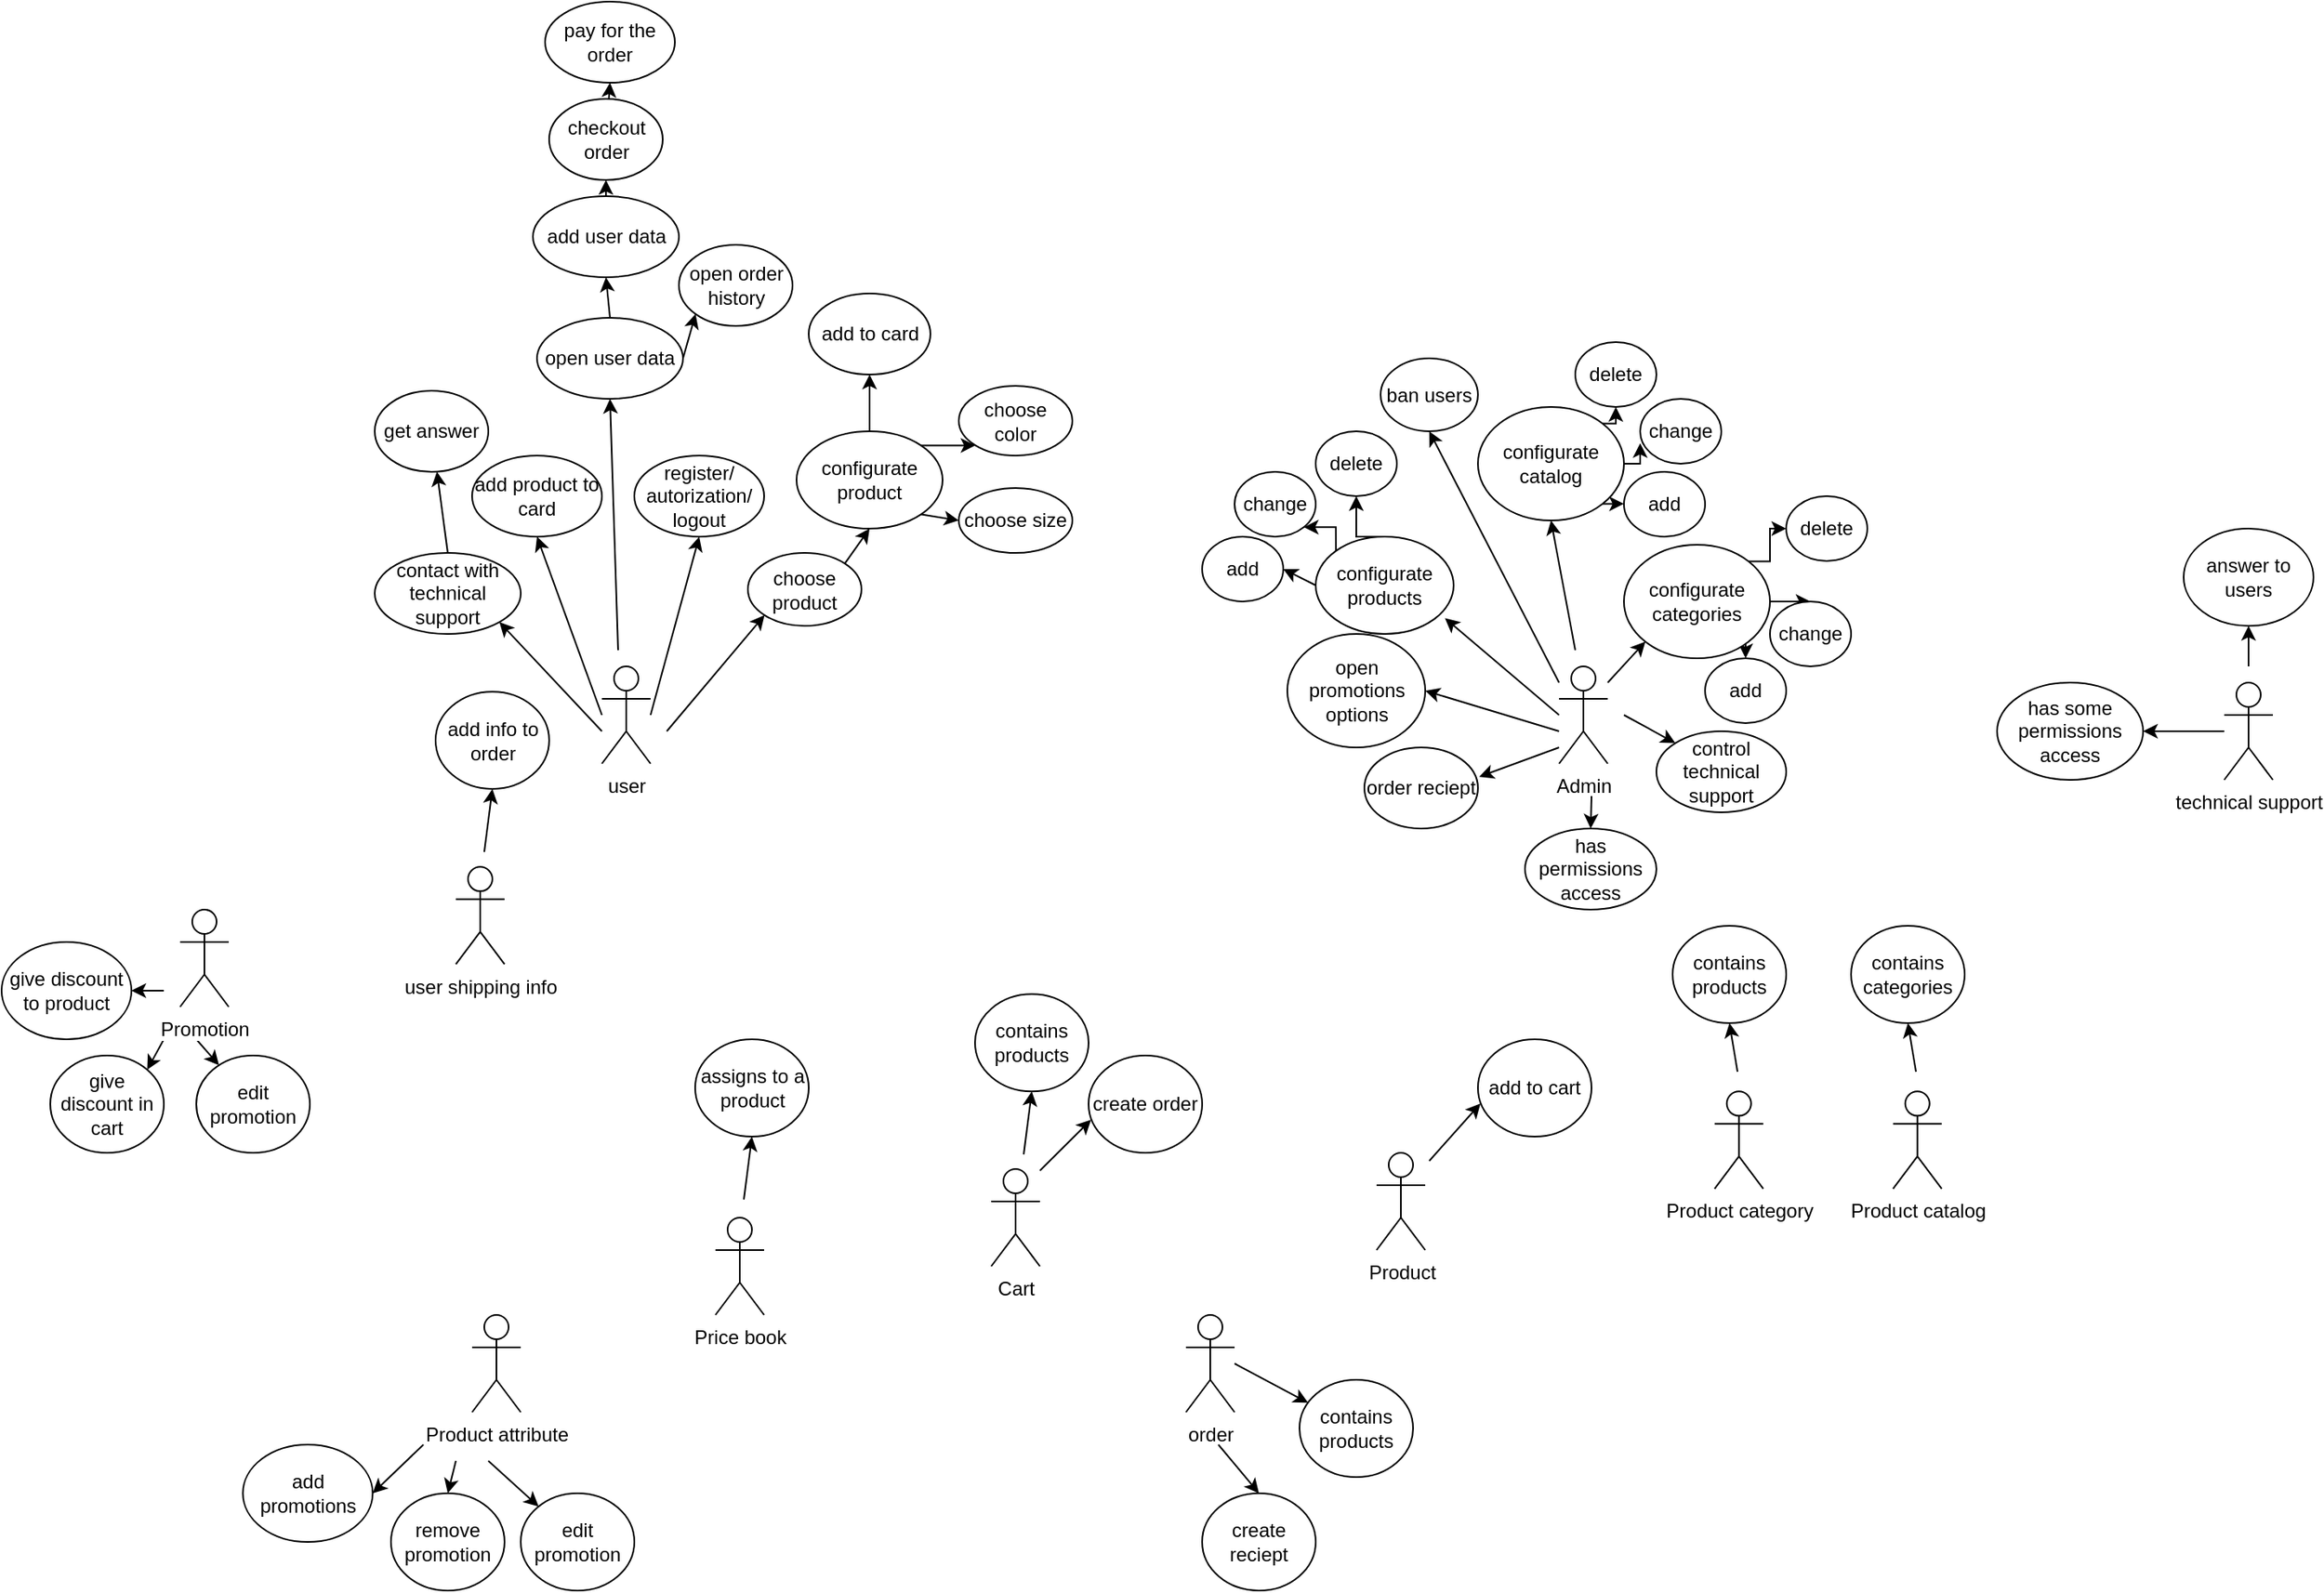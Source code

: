 <mxfile version="12.4.2" type="device" pages="3"><diagram id="vk0F0WTmLDs-YkInKEiT" name="usage variants"><mxGraphModel dx="2130" dy="828" grid="1" gridSize="10" guides="1" tooltips="1" connect="1" arrows="1" fold="1" page="1" pageScale="1" pageWidth="827" pageHeight="1169" math="0" shadow="0"><root><mxCell id="0"/><mxCell id="1" parent="0"/><mxCell id="52B1o_-2bz4ALd07ax8k-1" value="user" style="shape=umlActor;verticalLabelPosition=bottom;labelBackgroundColor=#ffffff;verticalAlign=top;html=1;outlineConnect=0;" parent="1" vertex="1"><mxGeometry x="140" y="430" width="30" height="60" as="geometry"/></mxCell><mxCell id="52B1o_-2bz4ALd07ax8k-2" value="add product to card" style="ellipse;whiteSpace=wrap;html=1;" parent="1" vertex="1"><mxGeometry x="60" y="300" width="80" height="50" as="geometry"/></mxCell><mxCell id="52B1o_-2bz4ALd07ax8k-4" value="" style="endArrow=classic;html=1;entryX=0.5;entryY=1;entryDx=0;entryDy=0;" parent="1" target="52B1o_-2bz4ALd07ax8k-2" edge="1"><mxGeometry width="50" height="50" relative="1" as="geometry"><mxPoint x="140" y="460" as="sourcePoint"/><mxPoint x="190" y="530" as="targetPoint"/></mxGeometry></mxCell><mxCell id="52B1o_-2bz4ALd07ax8k-5" value="Admin" style="shape=umlActor;verticalLabelPosition=bottom;labelBackgroundColor=#ffffff;verticalAlign=top;html=1;outlineConnect=0;" parent="1" vertex="1"><mxGeometry x="730" y="430" width="30" height="60" as="geometry"/></mxCell><mxCell id="52B1o_-2bz4ALd07ax8k-6" value="Product category" style="shape=umlActor;verticalLabelPosition=bottom;labelBackgroundColor=#ffffff;verticalAlign=top;html=1;outlineConnect=0;" parent="1" vertex="1"><mxGeometry x="825.88" y="692.16" width="30" height="60" as="geometry"/></mxCell><mxCell id="52B1o_-2bz4ALd07ax8k-7" value="Product catalog" style="shape=umlActor;verticalLabelPosition=bottom;labelBackgroundColor=#ffffff;verticalAlign=top;html=1;outlineConnect=0;" parent="1" vertex="1"><mxGeometry x="935.88" y="692.16" width="30" height="60" as="geometry"/></mxCell><mxCell id="52B1o_-2bz4ALd07ax8k-8" value="Product attribute" style="shape=umlActor;verticalLabelPosition=bottom;labelBackgroundColor=#ffffff;verticalAlign=top;html=1;outlineConnect=0;" parent="1" vertex="1"><mxGeometry x="60" y="830" width="30" height="60" as="geometry"/></mxCell><mxCell id="52B1o_-2bz4ALd07ax8k-12" value="Price book" style="shape=umlActor;verticalLabelPosition=bottom;labelBackgroundColor=#ffffff;verticalAlign=top;html=1;outlineConnect=0;" parent="1" vertex="1"><mxGeometry x="210" y="770" width="30" height="60" as="geometry"/></mxCell><mxCell id="52B1o_-2bz4ALd07ax8k-18" value="Cart" style="shape=umlActor;verticalLabelPosition=bottom;labelBackgroundColor=#ffffff;verticalAlign=top;html=1;outlineConnect=0;" parent="1" vertex="1"><mxGeometry x="380" y="740" width="30" height="60" as="geometry"/></mxCell><mxCell id="52B1o_-2bz4ALd07ax8k-19" value="order" style="shape=umlActor;verticalLabelPosition=bottom;labelBackgroundColor=#ffffff;verticalAlign=top;html=1;outlineConnect=0;" parent="1" vertex="1"><mxGeometry x="500" y="830" width="30" height="60" as="geometry"/></mxCell><mxCell id="52B1o_-2bz4ALd07ax8k-22" value="register/&lt;br&gt;autorization/&lt;br&gt;logout" style="ellipse;whiteSpace=wrap;html=1;" parent="1" vertex="1"><mxGeometry x="160" y="300" width="80" height="50" as="geometry"/></mxCell><mxCell id="52B1o_-2bz4ALd07ax8k-23" value="" style="endArrow=classic;html=1;entryX=0.5;entryY=1;entryDx=0;entryDy=0;" parent="1" target="52B1o_-2bz4ALd07ax8k-22" edge="1"><mxGeometry width="50" height="50" relative="1" as="geometry"><mxPoint x="170" y="460" as="sourcePoint"/><mxPoint x="230" y="380" as="targetPoint"/></mxGeometry></mxCell><mxCell id="52B1o_-2bz4ALd07ax8k-24" value="add user data" style="ellipse;whiteSpace=wrap;html=1;" parent="1" vertex="1"><mxGeometry x="97.5" y="140" width="90" height="50" as="geometry"/></mxCell><mxCell id="52B1o_-2bz4ALd07ax8k-25" value="" style="endArrow=classic;html=1;entryX=0.5;entryY=1;entryDx=0;entryDy=0;" parent="1" target="5TJZCA6GZIodiDi74fk1-7" edge="1"><mxGeometry width="50" height="50" relative="1" as="geometry"><mxPoint x="150" y="420" as="sourcePoint"/><mxPoint x="143" y="290" as="targetPoint"/></mxGeometry></mxCell><mxCell id="52B1o_-2bz4ALd07ax8k-27" value="" style="endArrow=classic;html=1;entryX=0.5;entryY=1;entryDx=0;entryDy=0;exitX=0.5;exitY=0;exitDx=0;exitDy=0;" parent="1" source="52B1o_-2bz4ALd07ax8k-24" target="52B1o_-2bz4ALd07ax8k-26" edge="1"><mxGeometry width="50" height="50" relative="1" as="geometry"><mxPoint x="30" y="980" as="sourcePoint"/><mxPoint x="80" y="930" as="targetPoint"/></mxGeometry></mxCell><mxCell id="52B1o_-2bz4ALd07ax8k-28" value="pay for the order" style="ellipse;whiteSpace=wrap;html=1;" parent="1" vertex="1"><mxGeometry x="105" y="20" width="80" height="50" as="geometry"/></mxCell><mxCell id="52B1o_-2bz4ALd07ax8k-29" value="" style="endArrow=classic;html=1;entryX=0.5;entryY=1;entryDx=0;entryDy=0;" parent="1" source="52B1o_-2bz4ALd07ax8k-26" target="52B1o_-2bz4ALd07ax8k-28" edge="1"><mxGeometry width="50" height="50" relative="1" as="geometry"><mxPoint x="145" y="180" as="sourcePoint"/><mxPoint x="190" y="150" as="targetPoint"/></mxGeometry></mxCell><mxCell id="52B1o_-2bz4ALd07ax8k-30" value="contact with technical support" style="ellipse;whiteSpace=wrap;html=1;" parent="1" vertex="1"><mxGeometry y="360" width="90" height="50" as="geometry"/></mxCell><mxCell id="52B1o_-2bz4ALd07ax8k-31" value="" style="endArrow=classic;html=1;entryX=1;entryY=1;entryDx=0;entryDy=0;" parent="1" target="52B1o_-2bz4ALd07ax8k-30" edge="1"><mxGeometry width="50" height="50" relative="1" as="geometry"><mxPoint x="140" y="470" as="sourcePoint"/><mxPoint x="110" y="440" as="targetPoint"/></mxGeometry></mxCell><mxCell id="52B1o_-2bz4ALd07ax8k-33" value="" style="endArrow=classic;html=1;exitX=0.5;exitY=0;exitDx=0;exitDy=0;" parent="1" source="52B1o_-2bz4ALd07ax8k-30" target="52B1o_-2bz4ALd07ax8k-34" edge="1"><mxGeometry width="50" height="50" relative="1" as="geometry"><mxPoint x="10" y="360" as="sourcePoint"/><mxPoint x="60" y="310" as="targetPoint"/></mxGeometry></mxCell><mxCell id="52B1o_-2bz4ALd07ax8k-34" value="get answer" style="ellipse;whiteSpace=wrap;html=1;" parent="1" vertex="1"><mxGeometry y="260" width="70" height="50" as="geometry"/></mxCell><mxCell id="52B1o_-2bz4ALd07ax8k-35" value="Product" style="shape=umlActor;verticalLabelPosition=bottom;labelBackgroundColor=#ffffff;verticalAlign=top;html=1;outlineConnect=0;" parent="1" vertex="1"><mxGeometry x="617.5" y="730.0" width="30" height="60" as="geometry"/></mxCell><mxCell id="52B1o_-2bz4ALd07ax8k-53" style="edgeStyle=orthogonalEdgeStyle;rounded=0;orthogonalLoop=1;jettySize=auto;html=1;exitX=0;exitY=0;exitDx=0;exitDy=0;entryX=1;entryY=1;entryDx=0;entryDy=0;" parent="1" source="52B1o_-2bz4ALd07ax8k-37" target="52B1o_-2bz4ALd07ax8k-41" edge="1"><mxGeometry relative="1" as="geometry"><Array as="points"><mxPoint x="593" y="344"/></Array></mxGeometry></mxCell><mxCell id="52B1o_-2bz4ALd07ax8k-54" style="edgeStyle=orthogonalEdgeStyle;rounded=0;orthogonalLoop=1;jettySize=auto;html=1;exitX=0.5;exitY=0;exitDx=0;exitDy=0;entryX=0.5;entryY=1;entryDx=0;entryDy=0;" parent="1" source="52B1o_-2bz4ALd07ax8k-37" target="52B1o_-2bz4ALd07ax8k-42" edge="1"><mxGeometry relative="1" as="geometry"/></mxCell><mxCell id="52B1o_-2bz4ALd07ax8k-37" value="configurate&lt;br&gt;products" style="ellipse;whiteSpace=wrap;html=1;" parent="1" vertex="1"><mxGeometry x="580" y="350" width="85" height="60" as="geometry"/></mxCell><mxCell id="52B1o_-2bz4ALd07ax8k-38" value="give discount to product" style="ellipse;whiteSpace=wrap;html=1;" parent="1" vertex="1"><mxGeometry x="-230" y="600" width="80" height="60" as="geometry"/></mxCell><mxCell id="52B1o_-2bz4ALd07ax8k-58" style="edgeStyle=orthogonalEdgeStyle;rounded=0;orthogonalLoop=1;jettySize=auto;html=1;exitX=1;exitY=0;exitDx=0;exitDy=0;entryX=0;entryY=0.5;entryDx=0;entryDy=0;" parent="1" source="52B1o_-2bz4ALd07ax8k-39" target="52B1o_-2bz4ALd07ax8k-48" edge="1"><mxGeometry relative="1" as="geometry"><Array as="points"><mxPoint x="860" y="365"/></Array></mxGeometry></mxCell><mxCell id="52B1o_-2bz4ALd07ax8k-60" style="edgeStyle=orthogonalEdgeStyle;rounded=0;orthogonalLoop=1;jettySize=auto;html=1;exitX=1;exitY=0.5;exitDx=0;exitDy=0;entryX=0.5;entryY=0;entryDx=0;entryDy=0;" parent="1" source="52B1o_-2bz4ALd07ax8k-39" target="52B1o_-2bz4ALd07ax8k-47" edge="1"><mxGeometry relative="1" as="geometry"/></mxCell><mxCell id="52B1o_-2bz4ALd07ax8k-61" style="edgeStyle=orthogonalEdgeStyle;rounded=0;orthogonalLoop=1;jettySize=auto;html=1;exitX=1;exitY=1;exitDx=0;exitDy=0;entryX=0.5;entryY=0;entryDx=0;entryDy=0;" parent="1" source="52B1o_-2bz4ALd07ax8k-39" target="52B1o_-2bz4ALd07ax8k-49" edge="1"><mxGeometry relative="1" as="geometry"/></mxCell><mxCell id="52B1o_-2bz4ALd07ax8k-39" value="configurate categories&lt;span style=&quot;color: rgba(0 , 0 , 0 , 0) ; font-family: monospace ; font-size: 0px ; white-space: nowrap&quot;&gt;%3CmxGraphModel%3E%3Croot%3E%3CmxCell%20id%3D%220%22%2F%3E%3CmxCell%20id%3D%221%22%20parent%3D%220%22%2F%3E%3CmxCell%20id%3D%222%22%20value%3D%22Product%22%20style%3D%22shape%3DumlActor%3BverticalLabelPosition%3Dbottom%3BlabelBackgroundColor%3D%23ffffff%3BverticalAlign%3Dtop%3Bhtml%3D1%3BoutlineConnect%3D0%3B%22%20vertex%3D%221%22%20parent%3D%221%22%3E%3CmxGeometry%20x%3D%22310%22%20y%3D%22430%22%20width%3D%2230%22%20height%3D%2260%22%20as%3D%22geometry%22%2F%3E%3C%2FmxCell%3E%3C%2Froot%3E%3C%2FmxGraphModel%3E&lt;/span&gt;" style="ellipse;whiteSpace=wrap;html=1;" parent="1" vertex="1"><mxGeometry x="770" y="355" width="90" height="70" as="geometry"/></mxCell><mxCell id="52B1o_-2bz4ALd07ax8k-55" style="edgeStyle=orthogonalEdgeStyle;rounded=0;orthogonalLoop=1;jettySize=auto;html=1;exitX=1;exitY=0;exitDx=0;exitDy=0;entryX=0.5;entryY=1;entryDx=0;entryDy=0;" parent="1" source="52B1o_-2bz4ALd07ax8k-40" target="52B1o_-2bz4ALd07ax8k-45" edge="1"><mxGeometry relative="1" as="geometry"/></mxCell><mxCell id="52B1o_-2bz4ALd07ax8k-56" style="edgeStyle=orthogonalEdgeStyle;rounded=0;orthogonalLoop=1;jettySize=auto;html=1;exitX=1;exitY=0.5;exitDx=0;exitDy=0;entryX=0;entryY=0.683;entryDx=0;entryDy=0;entryPerimeter=0;" parent="1" source="52B1o_-2bz4ALd07ax8k-40" target="52B1o_-2bz4ALd07ax8k-44" edge="1"><mxGeometry relative="1" as="geometry"/></mxCell><mxCell id="52B1o_-2bz4ALd07ax8k-57" style="edgeStyle=orthogonalEdgeStyle;rounded=0;orthogonalLoop=1;jettySize=auto;html=1;exitX=1;exitY=1;exitDx=0;exitDy=0;entryX=0;entryY=0.5;entryDx=0;entryDy=0;" parent="1" source="52B1o_-2bz4ALd07ax8k-40" target="52B1o_-2bz4ALd07ax8k-46" edge="1"><mxGeometry relative="1" as="geometry"/></mxCell><mxCell id="52B1o_-2bz4ALd07ax8k-40" value="configurate catalog&lt;span style=&quot;color: rgba(0 , 0 , 0 , 0) ; font-family: monospace ; font-size: 0px ; white-space: nowrap&quot;&gt;%3CmxGraphModel%3E%3Croot%3E%3CmxCell%20id%3D%220%22%2F%3E%3CmxCell%20id%3D%221%22%20parent%3D%220%22%2F%3E%3CmxCell%20id%3D%222%22%20value%3D%22Product%22%20style%3D%22shape%3DumlActor%3BverticalLabelPosition%3Dbottom%3BlabelBackgroundColor%3D%23ffffff%3BverticalAlign%3Dtop%3Bhtml%3D1%3BoutlineConnect%3D0%3B%22%20vertex%3D%221%22%20parent%3D%221%22%3E%3CmxGeometry%20x%3D%22310%22%20y%3D%22430%22%20width%3D%2230%22%20height%3D%2260%22%20as%3D%22geometry%22%2F%3E%3C%2FmxCell%3E%3C%2Froot%3E%3C%2FmxGraphModel%3E&lt;/span&gt;" style="ellipse;whiteSpace=wrap;html=1;" parent="1" vertex="1"><mxGeometry x="680" y="270" width="90" height="70" as="geometry"/></mxCell><mxCell id="52B1o_-2bz4ALd07ax8k-41" value="change" style="ellipse;whiteSpace=wrap;html=1;" parent="1" vertex="1"><mxGeometry x="530" y="310" width="50" height="40" as="geometry"/></mxCell><mxCell id="52B1o_-2bz4ALd07ax8k-42" value="delete" style="ellipse;whiteSpace=wrap;html=1;" parent="1" vertex="1"><mxGeometry x="580" y="285" width="50" height="40" as="geometry"/></mxCell><mxCell id="52B1o_-2bz4ALd07ax8k-43" value="add" style="ellipse;whiteSpace=wrap;html=1;" parent="1" vertex="1"><mxGeometry x="510" y="350" width="50" height="40" as="geometry"/></mxCell><mxCell id="52B1o_-2bz4ALd07ax8k-44" value="change" style="ellipse;whiteSpace=wrap;html=1;" parent="1" vertex="1"><mxGeometry x="780" y="265" width="50" height="40" as="geometry"/></mxCell><mxCell id="52B1o_-2bz4ALd07ax8k-45" value="delete" style="ellipse;whiteSpace=wrap;html=1;" parent="1" vertex="1"><mxGeometry x="740" y="230" width="50" height="40" as="geometry"/></mxCell><mxCell id="52B1o_-2bz4ALd07ax8k-46" value="add" style="ellipse;whiteSpace=wrap;html=1;" parent="1" vertex="1"><mxGeometry x="770" y="310" width="50" height="40" as="geometry"/></mxCell><mxCell id="52B1o_-2bz4ALd07ax8k-47" value="change" style="ellipse;whiteSpace=wrap;html=1;" parent="1" vertex="1"><mxGeometry x="860" y="390" width="50" height="40" as="geometry"/></mxCell><mxCell id="52B1o_-2bz4ALd07ax8k-48" value="delete" style="ellipse;whiteSpace=wrap;html=1;" parent="1" vertex="1"><mxGeometry x="870" y="325" width="50" height="40" as="geometry"/></mxCell><mxCell id="52B1o_-2bz4ALd07ax8k-49" value="add" style="ellipse;whiteSpace=wrap;html=1;" parent="1" vertex="1"><mxGeometry x="820" y="425" width="50" height="40" as="geometry"/></mxCell><mxCell id="52B1o_-2bz4ALd07ax8k-50" value="" style="endArrow=classic;html=1;entryX=1;entryY=0.5;entryDx=0;entryDy=0;exitX=0;exitY=0.5;exitDx=0;exitDy=0;" parent="1" source="52B1o_-2bz4ALd07ax8k-37" target="52B1o_-2bz4ALd07ax8k-43" edge="1"><mxGeometry width="50" height="50" relative="1" as="geometry"><mxPoint x="580" y="420" as="sourcePoint"/><mxPoint x="630" y="370" as="targetPoint"/></mxGeometry></mxCell><mxCell id="52B1o_-2bz4ALd07ax8k-62" value="" style="endArrow=classic;html=1;entryX=1;entryY=0.5;entryDx=0;entryDy=0;" parent="1" target="5TJZCA6GZIodiDi74fk1-11" edge="1"><mxGeometry width="50" height="50" relative="1" as="geometry"><mxPoint x="730" y="470" as="sourcePoint"/><mxPoint x="790" y="430" as="targetPoint"/></mxGeometry></mxCell><mxCell id="52B1o_-2bz4ALd07ax8k-63" value="" style="endArrow=classic;html=1;entryX=0.937;entryY=0.838;entryDx=0;entryDy=0;entryPerimeter=0;" parent="1" target="52B1o_-2bz4ALd07ax8k-37" edge="1"><mxGeometry width="50" height="50" relative="1" as="geometry"><mxPoint x="730" y="460" as="sourcePoint"/><mxPoint x="720" y="400" as="targetPoint"/></mxGeometry></mxCell><mxCell id="52B1o_-2bz4ALd07ax8k-64" value="" style="endArrow=classic;html=1;entryX=0.5;entryY=1;entryDx=0;entryDy=0;" parent="1" target="52B1o_-2bz4ALd07ax8k-40" edge="1"><mxGeometry width="50" height="50" relative="1" as="geometry"><mxPoint x="740" y="420" as="sourcePoint"/><mxPoint x="770" y="370" as="targetPoint"/></mxGeometry></mxCell><mxCell id="52B1o_-2bz4ALd07ax8k-65" value="" style="endArrow=classic;html=1;entryX=0;entryY=1;entryDx=0;entryDy=0;" parent="1" target="52B1o_-2bz4ALd07ax8k-39" edge="1"><mxGeometry width="50" height="50" relative="1" as="geometry"><mxPoint x="760" y="440" as="sourcePoint"/><mxPoint x="810" y="430" as="targetPoint"/></mxGeometry></mxCell><mxCell id="52B1o_-2bz4ALd07ax8k-66" value="ban users" style="ellipse;whiteSpace=wrap;html=1;" parent="1" vertex="1"><mxGeometry x="620" y="240" width="60" height="45" as="geometry"/></mxCell><mxCell id="52B1o_-2bz4ALd07ax8k-68" value="" style="endArrow=classic;html=1;entryX=0.5;entryY=1;entryDx=0;entryDy=0;" parent="1" target="52B1o_-2bz4ALd07ax8k-66" edge="1"><mxGeometry width="50" height="50" relative="1" as="geometry"><mxPoint x="730" y="440" as="sourcePoint"/><mxPoint x="700" y="330" as="targetPoint"/></mxGeometry></mxCell><mxCell id="52B1o_-2bz4ALd07ax8k-70" value="choose product" style="ellipse;whiteSpace=wrap;html=1;" parent="1" vertex="1"><mxGeometry x="230" y="360" width="70" height="45" as="geometry"/></mxCell><mxCell id="52B1o_-2bz4ALd07ax8k-71" value="configurate product" style="ellipse;whiteSpace=wrap;html=1;" parent="1" vertex="1"><mxGeometry x="260" y="285" width="90" height="60" as="geometry"/></mxCell><mxCell id="52B1o_-2bz4ALd07ax8k-72" value="choose color" style="ellipse;whiteSpace=wrap;html=1;" parent="1" vertex="1"><mxGeometry x="360" y="257" width="70" height="43" as="geometry"/></mxCell><mxCell id="52B1o_-2bz4ALd07ax8k-73" value="choose size" style="ellipse;whiteSpace=wrap;html=1;" parent="1" vertex="1"><mxGeometry x="360" y="320" width="70" height="40" as="geometry"/></mxCell><mxCell id="52B1o_-2bz4ALd07ax8k-74" value="add to card" style="ellipse;whiteSpace=wrap;html=1;" parent="1" vertex="1"><mxGeometry x="267.5" y="200" width="75" height="50" as="geometry"/></mxCell><mxCell id="52B1o_-2bz4ALd07ax8k-75" value="" style="endArrow=classic;html=1;entryX=0;entryY=1;entryDx=0;entryDy=0;" parent="1" target="52B1o_-2bz4ALd07ax8k-70" edge="1"><mxGeometry width="50" height="50" relative="1" as="geometry"><mxPoint x="180" y="470" as="sourcePoint"/><mxPoint x="250" y="430" as="targetPoint"/></mxGeometry></mxCell><mxCell id="52B1o_-2bz4ALd07ax8k-76" value="" style="endArrow=classic;html=1;entryX=0.5;entryY=1;entryDx=0;entryDy=0;exitX=1;exitY=0;exitDx=0;exitDy=0;" parent="1" source="52B1o_-2bz4ALd07ax8k-70" target="52B1o_-2bz4ALd07ax8k-71" edge="1"><mxGeometry width="50" height="50" relative="1" as="geometry"><mxPoint x="310" y="410" as="sourcePoint"/><mxPoint x="360" y="360" as="targetPoint"/></mxGeometry></mxCell><mxCell id="52B1o_-2bz4ALd07ax8k-77" value="" style="endArrow=classic;html=1;entryX=0;entryY=1;entryDx=0;entryDy=0;exitX=1;exitY=0;exitDx=0;exitDy=0;" parent="1" source="52B1o_-2bz4ALd07ax8k-71" target="52B1o_-2bz4ALd07ax8k-72" edge="1"><mxGeometry width="50" height="50" relative="1" as="geometry"><mxPoint x="340" y="330" as="sourcePoint"/><mxPoint x="390" y="280" as="targetPoint"/></mxGeometry></mxCell><mxCell id="52B1o_-2bz4ALd07ax8k-78" value="" style="endArrow=classic;html=1;entryX=0;entryY=0.5;entryDx=0;entryDy=0;exitX=1;exitY=1;exitDx=0;exitDy=0;" parent="1" source="52B1o_-2bz4ALd07ax8k-71" target="52B1o_-2bz4ALd07ax8k-73" edge="1"><mxGeometry width="50" height="50" relative="1" as="geometry"><mxPoint x="330" y="400" as="sourcePoint"/><mxPoint x="380" y="350" as="targetPoint"/></mxGeometry></mxCell><mxCell id="52B1o_-2bz4ALd07ax8k-79" value="" style="endArrow=classic;html=1;entryX=0.5;entryY=1;entryDx=0;entryDy=0;exitX=0.5;exitY=0;exitDx=0;exitDy=0;" parent="1" source="52B1o_-2bz4ALd07ax8k-71" target="52B1o_-2bz4ALd07ax8k-74" edge="1"><mxGeometry width="50" height="50" relative="1" as="geometry"><mxPoint x="300" y="300" as="sourcePoint"/><mxPoint x="350" y="250" as="targetPoint"/></mxGeometry></mxCell><mxCell id="52B1o_-2bz4ALd07ax8k-80" value="control technical support" style="ellipse;whiteSpace=wrap;html=1;" parent="1" vertex="1"><mxGeometry x="790" y="470" width="80" height="50" as="geometry"/></mxCell><mxCell id="52B1o_-2bz4ALd07ax8k-81" value="" style="endArrow=classic;html=1;entryX=0;entryY=0;entryDx=0;entryDy=0;" parent="1" target="52B1o_-2bz4ALd07ax8k-80" edge="1"><mxGeometry width="50" height="50" relative="1" as="geometry"><mxPoint x="770" y="460" as="sourcePoint"/><mxPoint x="810" y="470" as="targetPoint"/></mxGeometry></mxCell><mxCell id="52B1o_-2bz4ALd07ax8k-82" value="technical support" style="shape=umlActor;verticalLabelPosition=bottom;labelBackgroundColor=#ffffff;verticalAlign=top;html=1;outlineConnect=0;" parent="1" vertex="1"><mxGeometry x="1140" y="440" width="30" height="60" as="geometry"/></mxCell><mxCell id="52B1o_-2bz4ALd07ax8k-83" value="answer to users" style="ellipse;whiteSpace=wrap;html=1;" parent="1" vertex="1"><mxGeometry x="1115" y="345" width="80" height="60" as="geometry"/></mxCell><mxCell id="52B1o_-2bz4ALd07ax8k-84" value="" style="endArrow=classic;html=1;entryX=0.5;entryY=1;entryDx=0;entryDy=0;" parent="1" target="52B1o_-2bz4ALd07ax8k-83" edge="1"><mxGeometry width="50" height="50" relative="1" as="geometry"><mxPoint x="1155" y="430" as="sourcePoint"/><mxPoint x="1190" y="420" as="targetPoint"/></mxGeometry></mxCell><mxCell id="52B1o_-2bz4ALd07ax8k-86" value="order reciept" style="ellipse;whiteSpace=wrap;html=1;" parent="1" vertex="1"><mxGeometry x="610" y="480" width="70" height="50" as="geometry"/></mxCell><mxCell id="52B1o_-2bz4ALd07ax8k-87" value="" style="endArrow=classic;html=1;entryX=1.011;entryY=0.362;entryDx=0;entryDy=0;entryPerimeter=0;" parent="1" target="52B1o_-2bz4ALd07ax8k-86" edge="1"><mxGeometry width="50" height="50" relative="1" as="geometry"><mxPoint x="730" y="480" as="sourcePoint"/><mxPoint x="740" y="480" as="targetPoint"/></mxGeometry></mxCell><mxCell id="5TJZCA6GZIodiDi74fk1-2" value="has permissions access" style="ellipse;whiteSpace=wrap;html=1;" parent="1" vertex="1"><mxGeometry x="709" y="530" width="81" height="50" as="geometry"/></mxCell><mxCell id="5TJZCA6GZIodiDi74fk1-3" value="" style="endArrow=classic;html=1;entryX=0.5;entryY=0;entryDx=0;entryDy=0;" parent="1" target="5TJZCA6GZIodiDi74fk1-2" edge="1"><mxGeometry width="50" height="50" relative="1" as="geometry"><mxPoint x="750" y="510" as="sourcePoint"/><mxPoint x="870" y="540" as="targetPoint"/></mxGeometry></mxCell><mxCell id="5TJZCA6GZIodiDi74fk1-4" value="has some permissions access" style="ellipse;whiteSpace=wrap;html=1;" parent="1" vertex="1"><mxGeometry x="1000" y="440" width="90" height="60" as="geometry"/></mxCell><mxCell id="5TJZCA6GZIodiDi74fk1-5" value="" style="endArrow=classic;html=1;entryX=1;entryY=0.5;entryDx=0;entryDy=0;" parent="1" target="5TJZCA6GZIodiDi74fk1-4" edge="1"><mxGeometry width="50" height="50" relative="1" as="geometry"><mxPoint x="1140" y="470" as="sourcePoint"/><mxPoint x="1160" y="460" as="targetPoint"/></mxGeometry></mxCell><mxCell id="52B1o_-2bz4ALd07ax8k-26" value="checkout order" style="ellipse;whiteSpace=wrap;html=1;" parent="1" vertex="1"><mxGeometry x="107.5" y="80" width="70" height="50" as="geometry"/></mxCell><mxCell id="5TJZCA6GZIodiDi74fk1-7" value="open user data" style="ellipse;whiteSpace=wrap;html=1;" parent="1" vertex="1"><mxGeometry x="100" y="215" width="90" height="50" as="geometry"/></mxCell><mxCell id="5TJZCA6GZIodiDi74fk1-8" value="" style="endArrow=classic;html=1;entryX=0.5;entryY=1;entryDx=0;entryDy=0;exitX=0.5;exitY=0;exitDx=0;exitDy=0;" parent="1" source="5TJZCA6GZIodiDi74fk1-7" target="52B1o_-2bz4ALd07ax8k-24" edge="1"><mxGeometry width="50" height="50" relative="1" as="geometry"><mxPoint x="130" y="240" as="sourcePoint"/><mxPoint x="180" y="190" as="targetPoint"/></mxGeometry></mxCell><mxCell id="5TJZCA6GZIodiDi74fk1-9" value="open order history" style="ellipse;whiteSpace=wrap;html=1;" parent="1" vertex="1"><mxGeometry x="187.5" y="170" width="70" height="50" as="geometry"/></mxCell><mxCell id="5TJZCA6GZIodiDi74fk1-10" value="" style="endArrow=classic;html=1;entryX=0;entryY=1;entryDx=0;entryDy=0;exitX=1;exitY=0.5;exitDx=0;exitDy=0;" parent="1" source="5TJZCA6GZIodiDi74fk1-7" target="5TJZCA6GZIodiDi74fk1-9" edge="1"><mxGeometry width="50" height="50" relative="1" as="geometry"><mxPoint x="170" y="270" as="sourcePoint"/><mxPoint x="220" y="220" as="targetPoint"/></mxGeometry></mxCell><mxCell id="5TJZCA6GZIodiDi74fk1-11" value="open promotions options" style="ellipse;whiteSpace=wrap;html=1;" parent="1" vertex="1"><mxGeometry x="562.5" y="410" width="85" height="70" as="geometry"/></mxCell><mxCell id="5TJZCA6GZIodiDi74fk1-15" value="" style="endArrow=classic;html=1;entryX=1;entryY=0.5;entryDx=0;entryDy=0;" parent="1" target="52B1o_-2bz4ALd07ax8k-38" edge="1"><mxGeometry width="50" height="50" relative="1" as="geometry"><mxPoint x="-130" y="630" as="sourcePoint"/><mxPoint x="-100" y="835" as="targetPoint"/></mxGeometry></mxCell><mxCell id="5TJZCA6GZIodiDi74fk1-16" value="give discount in cart" style="ellipse;whiteSpace=wrap;html=1;" parent="1" vertex="1"><mxGeometry x="-200" y="670" width="70" height="60" as="geometry"/></mxCell><mxCell id="5TJZCA6GZIodiDi74fk1-17" value="" style="endArrow=classic;html=1;entryX=1;entryY=0;entryDx=0;entryDy=0;" parent="1" target="5TJZCA6GZIodiDi74fk1-16" edge="1"><mxGeometry width="50" height="50" relative="1" as="geometry"><mxPoint x="-130" y="660" as="sourcePoint"/><mxPoint x="-220.0" y="745" as="targetPoint"/></mxGeometry></mxCell><mxCell id="5TJZCA6GZIodiDi74fk1-18" value="edit promotion" style="ellipse;whiteSpace=wrap;html=1;" parent="1" vertex="1"><mxGeometry x="-110" y="670" width="70" height="60" as="geometry"/></mxCell><mxCell id="5TJZCA6GZIodiDi74fk1-19" value="" style="endArrow=classic;html=1;" parent="1" target="5TJZCA6GZIodiDi74fk1-18" edge="1"><mxGeometry width="50" height="50" relative="1" as="geometry"><mxPoint x="-110" y="660" as="sourcePoint"/><mxPoint x="-110" y="725" as="targetPoint"/></mxGeometry></mxCell><mxCell id="5TJZCA6GZIodiDi74fk1-24" value="Promotion" style="shape=umlActor;verticalLabelPosition=bottom;labelBackgroundColor=#ffffff;verticalAlign=top;html=1;outlineConnect=0;" parent="1" vertex="1"><mxGeometry x="-120" y="580" width="30" height="60" as="geometry"/></mxCell><mxCell id="5TJZCA6GZIodiDi74fk1-32" value="add promotions" style="ellipse;whiteSpace=wrap;html=1;" parent="1" vertex="1"><mxGeometry x="-81.29" y="910" width="80" height="60" as="geometry"/></mxCell><mxCell id="5TJZCA6GZIodiDi74fk1-34" value="" style="endArrow=classic;html=1;entryX=1;entryY=0.5;entryDx=0;entryDy=0;" parent="1" target="5TJZCA6GZIodiDi74fk1-32" edge="1"><mxGeometry width="50" height="50" relative="1" as="geometry"><mxPoint x="30" y="910" as="sourcePoint"/><mxPoint x="73.31" y="1085" as="targetPoint"/></mxGeometry></mxCell><mxCell id="5TJZCA6GZIodiDi74fk1-35" value="remove promotion" style="ellipse;whiteSpace=wrap;html=1;" parent="1" vertex="1"><mxGeometry x="10" y="940" width="70" height="60" as="geometry"/></mxCell><mxCell id="5TJZCA6GZIodiDi74fk1-36" value="" style="endArrow=classic;html=1;entryX=0.5;entryY=0;entryDx=0;entryDy=0;" parent="1" target="5TJZCA6GZIodiDi74fk1-35" edge="1"><mxGeometry width="50" height="50" relative="1" as="geometry"><mxPoint x="50" y="920" as="sourcePoint"/><mxPoint x="-46.69" y="995" as="targetPoint"/></mxGeometry></mxCell><mxCell id="5TJZCA6GZIodiDi74fk1-37" value="edit promotion" style="ellipse;whiteSpace=wrap;html=1;" parent="1" vertex="1"><mxGeometry x="90" y="940" width="70" height="60" as="geometry"/></mxCell><mxCell id="5TJZCA6GZIodiDi74fk1-38" value="" style="endArrow=classic;html=1;" parent="1" target="5TJZCA6GZIodiDi74fk1-37" edge="1"><mxGeometry width="50" height="50" relative="1" as="geometry"><mxPoint x="70" y="920" as="sourcePoint"/><mxPoint x="63.31" y="975" as="targetPoint"/></mxGeometry></mxCell><mxCell id="5TJZCA6GZIodiDi74fk1-43" value="contains products" style="ellipse;whiteSpace=wrap;html=1;" parent="1" vertex="1"><mxGeometry x="370" y="632.16" width="70" height="60" as="geometry"/></mxCell><mxCell id="5TJZCA6GZIodiDi74fk1-44" value="" style="endArrow=classic;html=1;entryX=0.5;entryY=1;entryDx=0;entryDy=0;" parent="1" target="5TJZCA6GZIodiDi74fk1-43" edge="1"><mxGeometry width="50" height="50" relative="1" as="geometry"><mxPoint x="400" y="731" as="sourcePoint"/><mxPoint x="-180" y="792.5" as="targetPoint"/></mxGeometry></mxCell><mxCell id="5TJZCA6GZIodiDi74fk1-52" value="create order" style="ellipse;whiteSpace=wrap;html=1;" parent="1" vertex="1"><mxGeometry x="440" y="670" width="70" height="60" as="geometry"/></mxCell><mxCell id="5TJZCA6GZIodiDi74fk1-53" value="" style="endArrow=classic;html=1;entryX=0.022;entryY=0.66;entryDx=0;entryDy=0;entryPerimeter=0;" parent="1" target="5TJZCA6GZIodiDi74fk1-52" edge="1"><mxGeometry width="50" height="50" relative="1" as="geometry"><mxPoint x="410" y="741" as="sourcePoint"/><mxPoint x="415" y="702.16" as="targetPoint"/></mxGeometry></mxCell><mxCell id="hdYTkTOTsBA3ZoEghMhO-2" value="contains products" style="ellipse;whiteSpace=wrap;html=1;" parent="1" vertex="1"><mxGeometry x="800" y="590" width="70" height="60" as="geometry"/></mxCell><mxCell id="hdYTkTOTsBA3ZoEghMhO-3" value="" style="endArrow=classic;html=1;entryX=0.5;entryY=1;entryDx=0;entryDy=0;" parent="1" target="hdYTkTOTsBA3ZoEghMhO-2" edge="1"><mxGeometry width="50" height="50" relative="1" as="geometry"><mxPoint x="840" y="680" as="sourcePoint"/><mxPoint x="60" y="786.5" as="targetPoint"/></mxGeometry></mxCell><mxCell id="hdYTkTOTsBA3ZoEghMhO-4" value="add to cart" style="ellipse;whiteSpace=wrap;html=1;" parent="1" vertex="1"><mxGeometry x="680" y="660" width="70" height="60" as="geometry"/></mxCell><mxCell id="hdYTkTOTsBA3ZoEghMhO-5" value="" style="endArrow=classic;html=1;entryX=0.022;entryY=0.66;entryDx=0;entryDy=0;entryPerimeter=0;" parent="1" target="hdYTkTOTsBA3ZoEghMhO-4" edge="1"><mxGeometry width="50" height="50" relative="1" as="geometry"><mxPoint x="650" y="735" as="sourcePoint"/><mxPoint x="655" y="696.16" as="targetPoint"/></mxGeometry></mxCell><mxCell id="D0g399smXZL0UxGWWSHj-2" value="contains categories" style="ellipse;whiteSpace=wrap;html=1;" vertex="1" parent="1"><mxGeometry x="910" y="590" width="70" height="60" as="geometry"/></mxCell><mxCell id="D0g399smXZL0UxGWWSHj-3" value="" style="endArrow=classic;html=1;entryX=0.5;entryY=1;entryDx=0;entryDy=0;" edge="1" parent="1" target="D0g399smXZL0UxGWWSHj-2"><mxGeometry width="50" height="50" relative="1" as="geometry"><mxPoint x="950" y="680" as="sourcePoint"/><mxPoint x="170" y="786.5" as="targetPoint"/></mxGeometry></mxCell><mxCell id="D0g399smXZL0UxGWWSHj-5" value="assigns to a product" style="ellipse;whiteSpace=wrap;html=1;" vertex="1" parent="1"><mxGeometry x="197.5" y="660" width="70" height="60" as="geometry"/></mxCell><mxCell id="D0g399smXZL0UxGWWSHj-6" value="" style="endArrow=classic;html=1;entryX=0.5;entryY=1;entryDx=0;entryDy=0;" edge="1" parent="1" target="D0g399smXZL0UxGWWSHj-5"><mxGeometry width="50" height="50" relative="1" as="geometry"><mxPoint x="227.5" y="758.84" as="sourcePoint"/><mxPoint x="-352.5" y="820.34" as="targetPoint"/></mxGeometry></mxCell><mxCell id="D0g399smXZL0UxGWWSHj-8" value="contains products" style="ellipse;whiteSpace=wrap;html=1;" vertex="1" parent="1"><mxGeometry x="570" y="870.0" width="70" height="60" as="geometry"/></mxCell><mxCell id="D0g399smXZL0UxGWWSHj-9" value="" style="endArrow=classic;html=1;" edge="1" parent="1" target="D0g399smXZL0UxGWWSHj-8"><mxGeometry width="50" height="50" relative="1" as="geometry"><mxPoint x="530" y="860" as="sourcePoint"/><mxPoint x="-60" y="880.92" as="targetPoint"/></mxGeometry></mxCell><mxCell id="D0g399smXZL0UxGWWSHj-10" value="create reciept" style="ellipse;whiteSpace=wrap;html=1;" vertex="1" parent="1"><mxGeometry x="510" y="940.0" width="70" height="60" as="geometry"/></mxCell><mxCell id="D0g399smXZL0UxGWWSHj-11" value="" style="endArrow=classic;html=1;entryX=0.5;entryY=0;entryDx=0;entryDy=0;" edge="1" parent="1" target="D0g399smXZL0UxGWWSHj-10"><mxGeometry width="50" height="50" relative="1" as="geometry"><mxPoint x="520" y="910" as="sourcePoint"/><mxPoint x="-40" y="1080.92" as="targetPoint"/></mxGeometry></mxCell><mxCell id="m9c3Ek31zrSjE_ZKq1ZZ-1" value="user shipping info" style="shape=umlActor;verticalLabelPosition=bottom;labelBackgroundColor=#ffffff;verticalAlign=top;html=1;outlineConnect=0;" vertex="1" parent="1"><mxGeometry x="50" y="553.67" width="30" height="60" as="geometry"/></mxCell><mxCell id="m9c3Ek31zrSjE_ZKq1ZZ-4" value="add info to order" style="ellipse;whiteSpace=wrap;html=1;" vertex="1" parent="1"><mxGeometry x="37.5" y="445.58" width="70" height="60" as="geometry"/></mxCell><mxCell id="m9c3Ek31zrSjE_ZKq1ZZ-5" value="" style="endArrow=classic;html=1;entryX=0.5;entryY=1;entryDx=0;entryDy=0;" edge="1" parent="1" target="m9c3Ek31zrSjE_ZKq1ZZ-4"><mxGeometry width="50" height="50" relative="1" as="geometry"><mxPoint x="67.5" y="544.42" as="sourcePoint"/><mxPoint x="-512.5" y="605.92" as="targetPoint"/></mxGeometry></mxCell></root></mxGraphModel></diagram><diagram id="gajeycKHJ8Z38WX8ROEU" name="entity charts"><mxGraphModel dx="920" dy="585" grid="1" gridSize="10" guides="1" tooltips="1" connect="1" arrows="1" fold="1" page="1" pageScale="1" pageWidth="827" pageHeight="1169" math="0" shadow="0"><root><mxCell id="Wwabf7ijEZd3WZwmi1yk-0"/><mxCell id="Wwabf7ijEZd3WZwmi1yk-1" parent="Wwabf7ijEZd3WZwmi1yk-0"/><mxCell id="WViOXrRlViKAKAv89fQP-4" value="ProductCategory" style="swimlane;fontStyle=0;childLayout=stackLayout;horizontal=1;startSize=26;fillColor=none;horizontalStack=0;resizeParent=1;resizeParentMax=0;resizeLast=0;collapsible=1;marginBottom=0;" vertex="1" parent="Wwabf7ijEZd3WZwmi1yk-1"><mxGeometry x="230" y="460" width="140" height="52" as="geometry"/></mxCell><mxCell id="WViOXrRlViKAKAv89fQP-5" value="+ catalogs: List&lt;Catalog&gt;" style="text;strokeColor=none;fillColor=none;align=left;verticalAlign=top;spacingLeft=4;spacingRight=4;overflow=hidden;rotatable=0;points=[[0,0.5],[1,0.5]];portConstraint=eastwest;" vertex="1" parent="WViOXrRlViKAKAv89fQP-4"><mxGeometry y="26" width="140" height="26" as="geometry"/></mxCell><mxCell id="WViOXrRlViKAKAv89fQP-8" value="ProductCatalog" style="swimlane;fontStyle=0;childLayout=stackLayout;horizontal=1;startSize=26;fillColor=none;horizontalStack=0;resizeParent=1;resizeParentMax=0;resizeLast=0;collapsible=1;marginBottom=0;" vertex="1" parent="Wwabf7ijEZd3WZwmi1yk-1"><mxGeometry x="230" y="570" width="140" height="52" as="geometry"/></mxCell><mxCell id="WViOXrRlViKAKAv89fQP-9" value="+ productCatalog: List&lt;Product&gt;" style="text;strokeColor=none;fillColor=none;align=left;verticalAlign=top;spacingLeft=4;spacingRight=4;overflow=hidden;rotatable=0;points=[[0,0.5],[1,0.5]];portConstraint=eastwest;" vertex="1" parent="WViOXrRlViKAKAv89fQP-8"><mxGeometry y="26" width="140" height="26" as="geometry"/></mxCell><mxCell id="WViOXrRlViKAKAv89fQP-12" value="Product" style="swimlane;fontStyle=0;childLayout=stackLayout;horizontal=1;startSize=26;fillColor=none;horizontalStack=0;resizeParent=1;resizeParentMax=0;resizeLast=0;collapsible=1;marginBottom=0;" vertex="1" parent="Wwabf7ijEZd3WZwmi1yk-1"><mxGeometry x="230" y="710" width="140" height="104" as="geometry"/></mxCell><mxCell id="WViOXrRlViKAKAv89fQP-13" value="+ name: str" style="text;strokeColor=none;fillColor=none;align=left;verticalAlign=top;spacingLeft=4;spacingRight=4;overflow=hidden;rotatable=0;points=[[0,0.5],[1,0.5]];portConstraint=eastwest;" vertex="1" parent="WViOXrRlViKAKAv89fQP-12"><mxGeometry y="26" width="140" height="26" as="geometry"/></mxCell><mxCell id="WViOXrRlViKAKAv89fQP-14" value="+ id: int" style="text;strokeColor=none;fillColor=none;align=left;verticalAlign=top;spacingLeft=4;spacingRight=4;overflow=hidden;rotatable=0;points=[[0,0.5],[1,0.5]];portConstraint=eastwest;" vertex="1" parent="WViOXrRlViKAKAv89fQP-12"><mxGeometry y="52" width="140" height="26" as="geometry"/></mxCell><mxCell id="WViOXrRlViKAKAv89fQP-15" value="+ attribute: product attribute&#10;" style="text;strokeColor=none;fillColor=none;align=left;verticalAlign=top;spacingLeft=4;spacingRight=4;overflow=hidden;rotatable=0;points=[[0,0.5],[1,0.5]];portConstraint=eastwest;" vertex="1" parent="WViOXrRlViKAKAv89fQP-12"><mxGeometry y="78" width="140" height="26" as="geometry"/></mxCell><mxCell id="WViOXrRlViKAKAv89fQP-16" value="Promotion" style="swimlane;fontStyle=0;childLayout=stackLayout;horizontal=1;startSize=26;fillColor=none;horizontalStack=0;resizeParent=1;resizeParentMax=0;resizeLast=0;collapsible=1;marginBottom=0;" vertex="1" parent="Wwabf7ijEZd3WZwmi1yk-1"><mxGeometry x="1010" y="1010" width="140" height="78" as="geometry"/></mxCell><mxCell id="WViOXrRlViKAKAv89fQP-17" value="+ cofficient: int" style="text;strokeColor=none;fillColor=none;align=left;verticalAlign=top;spacingLeft=4;spacingRight=4;overflow=hidden;rotatable=0;points=[[0,0.5],[1,0.5]];portConstraint=eastwest;" vertex="1" parent="WViOXrRlViKAKAv89fQP-16"><mxGeometry y="26" width="140" height="26" as="geometry"/></mxCell><mxCell id="_S1jX84RB6_RL9Io7kYk-52" value="+ rule: PromoRules" style="text;strokeColor=none;fillColor=none;align=left;verticalAlign=top;spacingLeft=4;spacingRight=4;overflow=hidden;rotatable=0;points=[[0,0.5],[1,0.5]];portConstraint=eastwest;" vertex="1" parent="WViOXrRlViKAKAv89fQP-16"><mxGeometry y="52" width="140" height="26" as="geometry"/></mxCell><mxCell id="WViOXrRlViKAKAv89fQP-24" value="ProductAttribute" style="swimlane;fontStyle=0;childLayout=stackLayout;horizontal=1;startSize=26;fillColor=none;horizontalStack=0;resizeParent=1;resizeParentMax=0;resizeLast=0;collapsible=1;marginBottom=0;" vertex="1" parent="Wwabf7ijEZd3WZwmi1yk-1"><mxGeometry x="230" y="900" width="140" height="130" as="geometry"/></mxCell><mxCell id="WViOXrRlViKAKAv89fQP-25" value="+ color: str" style="text;strokeColor=none;fillColor=none;align=left;verticalAlign=top;spacingLeft=4;spacingRight=4;overflow=hidden;rotatable=0;points=[[0,0.5],[1,0.5]];portConstraint=eastwest;" vertex="1" parent="WViOXrRlViKAKAv89fQP-24"><mxGeometry y="26" width="140" height="26" as="geometry"/></mxCell><mxCell id="_S1jX84RB6_RL9Io7kYk-25" value="+ campaingn: str" style="text;strokeColor=none;fillColor=none;align=left;verticalAlign=top;spacingLeft=4;spacingRight=4;overflow=hidden;rotatable=0;points=[[0,0.5],[1,0.5]];portConstraint=eastwest;" vertex="1" parent="WViOXrRlViKAKAv89fQP-24"><mxGeometry y="52" width="140" height="26" as="geometry"/></mxCell><mxCell id="WViOXrRlViKAKAv89fQP-26" value="+ size: double" style="text;strokeColor=none;fillColor=none;align=left;verticalAlign=top;spacingLeft=4;spacingRight=4;overflow=hidden;rotatable=0;points=[[0,0.5],[1,0.5]];portConstraint=eastwest;" vertex="1" parent="WViOXrRlViKAKAv89fQP-24"><mxGeometry y="78" width="140" height="26" as="geometry"/></mxCell><mxCell id="WViOXrRlViKAKAv89fQP-27" value="+ gender: gender" style="text;strokeColor=none;fillColor=none;align=left;verticalAlign=top;spacingLeft=4;spacingRight=4;overflow=hidden;rotatable=0;points=[[0,0.5],[1,0.5]];portConstraint=eastwest;" vertex="1" parent="WViOXrRlViKAKAv89fQP-24"><mxGeometry y="104" width="140" height="26" as="geometry"/></mxCell><mxCell id="WViOXrRlViKAKAv89fQP-35" value="«enum»&lt;br&gt;&lt;b&gt;Gender&lt;/b&gt;" style="html=1;" vertex="1" parent="Wwabf7ijEZd3WZwmi1yk-1"><mxGeometry x="245" y="1080" width="110" height="44" as="geometry"/></mxCell><mxCell id="WViOXrRlViKAKAv89fQP-42" value="" style="endArrow=diamondThin;endFill=0;endSize=24;html=1;shadow=0;exitX=0.5;exitY=0;exitDx=0;exitDy=0;" edge="1" parent="Wwabf7ijEZd3WZwmi1yk-1" source="WViOXrRlViKAKAv89fQP-24" target="WViOXrRlViKAKAv89fQP-15"><mxGeometry width="160" relative="1" as="geometry"><mxPoint x="630" y="980" as="sourcePoint"/><mxPoint x="300" y="817" as="targetPoint"/></mxGeometry></mxCell><mxCell id="WViOXrRlViKAKAv89fQP-43" value="" style="endArrow=diamondThin;endFill=1;endSize=24;html=1;shadow=0;exitX=0.5;exitY=0;exitDx=0;exitDy=0;" edge="1" parent="Wwabf7ijEZd3WZwmi1yk-1" source="WViOXrRlViKAKAv89fQP-35" target="WViOXrRlViKAKAv89fQP-27"><mxGeometry width="160" relative="1" as="geometry"><mxPoint x="620" y="980" as="sourcePoint"/><mxPoint x="302" y="1055" as="targetPoint"/></mxGeometry></mxCell><mxCell id="RgLbpudGXF7b1OtWZKeS-0" value="PriceBook" style="swimlane;fontStyle=0;childLayout=stackLayout;horizontal=1;startSize=26;fillColor=none;horizontalStack=0;resizeParent=1;resizeParentMax=0;resizeLast=0;collapsible=1;marginBottom=0;" vertex="1" parent="Wwabf7ijEZd3WZwmi1yk-1"><mxGeometry x="770" y="770" width="140" height="78" as="geometry"><mxRectangle x="770" y="840" width="90" height="26" as="alternateBounds"/></mxGeometry></mxCell><mxCell id="RgLbpudGXF7b1OtWZKeS-1" value="+ price: int" style="text;strokeColor=none;fillColor=none;align=left;verticalAlign=top;spacingLeft=4;spacingRight=4;overflow=hidden;rotatable=0;points=[[0,0.5],[1,0.5]];portConstraint=eastwest;" vertex="1" parent="RgLbpudGXF7b1OtWZKeS-0"><mxGeometry y="26" width="140" height="26" as="geometry"/></mxCell><mxCell id="RgLbpudGXF7b1OtWZKeS-2" value="+ List&lt;PriceBook&gt;: listPrice" style="text;strokeColor=none;fillColor=none;align=left;verticalAlign=top;spacingLeft=4;spacingRight=4;overflow=hidden;rotatable=0;points=[[0,0.5],[1,0.5]];portConstraint=eastwest;" vertex="1" parent="RgLbpudGXF7b1OtWZKeS-0"><mxGeometry y="52" width="140" height="26" as="geometry"/></mxCell><mxCell id="RgLbpudGXF7b1OtWZKeS-5" value="" style="endArrow=diamondThin;endFill=0;endSize=24;html=1;shadow=0;exitX=0.5;exitY=0;exitDx=0;exitDy=0;" edge="1" parent="Wwabf7ijEZd3WZwmi1yk-1" source="WViOXrRlViKAKAv89fQP-12"><mxGeometry width="160" relative="1" as="geometry"><mxPoint x="300" y="705" as="sourcePoint"/><mxPoint x="300" y="622" as="targetPoint"/></mxGeometry></mxCell><mxCell id="RgLbpudGXF7b1OtWZKeS-6" value="" style="endArrow=diamondThin;endFill=0;endSize=24;html=1;shadow=0;exitX=0.5;exitY=0;exitDx=0;exitDy=0;entryX=0.499;entryY=1.033;entryDx=0;entryDy=0;entryPerimeter=0;" edge="1" parent="Wwabf7ijEZd3WZwmi1yk-1" source="WViOXrRlViKAKAv89fQP-8" target="WViOXrRlViKAKAv89fQP-5"><mxGeometry width="160" relative="1" as="geometry"><mxPoint x="299.66" y="593" as="sourcePoint"/><mxPoint x="300" y="520" as="targetPoint"/></mxGeometry></mxCell><mxCell id="RgLbpudGXF7b1OtWZKeS-7" value="" style="endArrow=diamondThin;endFill=0;endSize=24;html=1;shadow=0;" edge="1" parent="Wwabf7ijEZd3WZwmi1yk-1"><mxGeometry width="160" relative="1" as="geometry"><mxPoint x="370" y="720" as="sourcePoint"/><mxPoint x="530" y="720" as="targetPoint"/></mxGeometry></mxCell><mxCell id="SuLUGADEoaqm30osBlYK-0" value="Cart" style="swimlane;fontStyle=1;align=center;verticalAlign=top;childLayout=stackLayout;horizontal=1;startSize=26;horizontalStack=0;resizeParent=1;resizeParentMax=0;resizeLast=0;collapsible=1;marginBottom=0;" vertex="1" parent="Wwabf7ijEZd3WZwmi1yk-1"><mxGeometry x="530" y="700" width="160" height="86" as="geometry"/></mxCell><mxCell id="SuLUGADEoaqm30osBlYK-1" value="+ products: List&lt;Product&gt;" style="text;strokeColor=none;fillColor=none;align=left;verticalAlign=top;spacingLeft=4;spacingRight=4;overflow=hidden;rotatable=0;points=[[0,0.5],[1,0.5]];portConstraint=eastwest;" vertex="1" parent="SuLUGADEoaqm30osBlYK-0"><mxGeometry y="26" width="160" height="26" as="geometry"/></mxCell><mxCell id="SuLUGADEoaqm30osBlYK-2" value="" style="line;strokeWidth=1;fillColor=none;align=left;verticalAlign=middle;spacingTop=-1;spacingLeft=3;spacingRight=3;rotatable=0;labelPosition=right;points=[];portConstraint=eastwest;" vertex="1" parent="SuLUGADEoaqm30osBlYK-0"><mxGeometry y="52" width="160" height="8" as="geometry"/></mxCell><mxCell id="SuLUGADEoaqm30osBlYK-3" value="+ createOrder(): void" style="text;strokeColor=none;fillColor=none;align=left;verticalAlign=top;spacingLeft=4;spacingRight=4;overflow=hidden;rotatable=0;points=[[0,0.5],[1,0.5]];portConstraint=eastwest;" vertex="1" parent="SuLUGADEoaqm30osBlYK-0"><mxGeometry y="60" width="160" height="26" as="geometry"/></mxCell><mxCell id="5DsHM5r7RFgbtcmFFKqX-0" value="Order" style="swimlane;fontStyle=1;align=center;verticalAlign=top;childLayout=stackLayout;horizontal=1;startSize=26;horizontalStack=0;resizeParent=1;resizeParentMax=0;resizeLast=0;collapsible=1;marginBottom=0;" vertex="1" parent="Wwabf7ijEZd3WZwmi1yk-1"><mxGeometry x="530" y="840" width="160" height="190" as="geometry"/></mxCell><mxCell id="_S1jX84RB6_RL9Io7kYk-5" value="+ id: int" style="text;strokeColor=none;fillColor=none;align=left;verticalAlign=top;spacingLeft=4;spacingRight=4;overflow=hidden;rotatable=0;points=[[0,0.5],[1,0.5]];portConstraint=eastwest;" vertex="1" parent="5DsHM5r7RFgbtcmFFKqX-0"><mxGeometry y="26" width="160" height="26" as="geometry"/></mxCell><mxCell id="5DsHM5r7RFgbtcmFFKqX-5" value="+ price: PriceBook" style="text;strokeColor=none;fillColor=none;align=left;verticalAlign=top;spacingLeft=4;spacingRight=4;overflow=hidden;rotatable=0;points=[[0,0.5],[1,0.5]];portConstraint=eastwest;" vertex="1" parent="5DsHM5r7RFgbtcmFFKqX-0"><mxGeometry y="52" width="160" height="26" as="geometry"/></mxCell><mxCell id="5DsHM5r7RFgbtcmFFKqX-6" value="+ shippingInfo: UserShippingInfo" style="text;strokeColor=none;fillColor=none;align=left;verticalAlign=top;spacingLeft=4;spacingRight=4;overflow=hidden;rotatable=0;points=[[0,0.5],[1,0.5]];portConstraint=eastwest;" vertex="1" parent="5DsHM5r7RFgbtcmFFKqX-0"><mxGeometry y="78" width="160" height="26" as="geometry"/></mxCell><mxCell id="5DsHM5r7RFgbtcmFFKqX-1" value="+ products: List&lt;Product&gt;" style="text;strokeColor=none;fillColor=none;align=left;verticalAlign=top;spacingLeft=4;spacingRight=4;overflow=hidden;rotatable=0;points=[[0,0.5],[1,0.5]];portConstraint=eastwest;" vertex="1" parent="5DsHM5r7RFgbtcmFFKqX-0"><mxGeometry y="104" width="160" height="26" as="geometry"/></mxCell><mxCell id="_S1jX84RB6_RL9Io7kYk-30" value="+ discount: PromoCoupon" style="text;strokeColor=none;fillColor=none;align=left;verticalAlign=top;spacingLeft=4;spacingRight=4;overflow=hidden;rotatable=0;points=[[0,0.5],[1,0.5]];portConstraint=eastwest;" vertex="1" parent="5DsHM5r7RFgbtcmFFKqX-0"><mxGeometry y="130" width="160" height="26" as="geometry"/></mxCell><mxCell id="5DsHM5r7RFgbtcmFFKqX-2" value="" style="line;strokeWidth=1;fillColor=none;align=left;verticalAlign=middle;spacingTop=-1;spacingLeft=3;spacingRight=3;rotatable=0;labelPosition=right;points=[];portConstraint=eastwest;" vertex="1" parent="5DsHM5r7RFgbtcmFFKqX-0"><mxGeometry y="156" width="160" height="8" as="geometry"/></mxCell><mxCell id="5DsHM5r7RFgbtcmFFKqX-3" value="+ createReciept(): void" style="text;strokeColor=none;fillColor=none;align=left;verticalAlign=top;spacingLeft=4;spacingRight=4;overflow=hidden;rotatable=0;points=[[0,0.5],[1,0.5]];portConstraint=eastwest;" vertex="1" parent="5DsHM5r7RFgbtcmFFKqX-0"><mxGeometry y="164" width="160" height="26" as="geometry"/></mxCell><mxCell id="5DsHM5r7RFgbtcmFFKqX-4" value="" style="endArrow=open;endFill=0;html=1;shadow=0;entryX=0.5;entryY=0;entryDx=0;entryDy=0;exitX=1;exitY=0.5;exitDx=0;exitDy=0;edgeStyle=orthogonalEdgeStyle;" edge="1" parent="Wwabf7ijEZd3WZwmi1yk-1" source="SuLUGADEoaqm30osBlYK-3" target="5DsHM5r7RFgbtcmFFKqX-0"><mxGeometry width="160" relative="1" as="geometry"><mxPoint x="380" y="730" as="sourcePoint"/><mxPoint x="540" y="730" as="targetPoint"/></mxGeometry></mxCell><mxCell id="1RCoaxVaIH8Liir4pPl2-0" value="UserShippingInfo" style="swimlane;fontStyle=1;align=center;verticalAlign=top;childLayout=stackLayout;horizontal=1;startSize=26;horizontalStack=0;resizeParent=1;resizeParentMax=0;resizeLast=0;collapsible=1;marginBottom=0;" vertex="1" parent="Wwabf7ijEZd3WZwmi1yk-1"><mxGeometry x="770" y="1040" width="160" height="104" as="geometry"/></mxCell><mxCell id="1RCoaxVaIH8Liir4pPl2-1" value="+ street: str" style="text;strokeColor=none;fillColor=none;align=left;verticalAlign=top;spacingLeft=4;spacingRight=4;overflow=hidden;rotatable=0;points=[[0,0.5],[1,0.5]];portConstraint=eastwest;" vertex="1" parent="1RCoaxVaIH8Liir4pPl2-0"><mxGeometry y="26" width="160" height="26" as="geometry"/></mxCell><mxCell id="1RCoaxVaIH8Liir4pPl2-2" value="+ postIndex: int" style="text;strokeColor=none;fillColor=none;align=left;verticalAlign=top;spacingLeft=4;spacingRight=4;overflow=hidden;rotatable=0;points=[[0,0.5],[1,0.5]];portConstraint=eastwest;" vertex="1" parent="1RCoaxVaIH8Liir4pPl2-0"><mxGeometry y="52" width="160" height="26" as="geometry"/></mxCell><mxCell id="1RCoaxVaIH8Liir4pPl2-3" value="+ country: str" style="text;strokeColor=none;fillColor=none;align=left;verticalAlign=top;spacingLeft=4;spacingRight=4;overflow=hidden;rotatable=0;points=[[0,0.5],[1,0.5]];portConstraint=eastwest;" vertex="1" parent="1RCoaxVaIH8Liir4pPl2-0"><mxGeometry y="78" width="160" height="26" as="geometry"/></mxCell><mxCell id="1RCoaxVaIH8Liir4pPl2-6" value="" style="endArrow=diamondThin;endFill=0;endSize=24;html=1;shadow=0;exitX=0.005;exitY=0.11;exitDx=0;exitDy=0;exitPerimeter=0;entryX=1;entryY=0.5;entryDx=0;entryDy=0;edgeStyle=orthogonalEdgeStyle;" edge="1" parent="Wwabf7ijEZd3WZwmi1yk-1" source="1RCoaxVaIH8Liir4pPl2-0" target="1RCoaxVaIH8Liir4pPl2-13"><mxGeometry width="160" relative="1" as="geometry"><mxPoint x="835.29" y="1330" as="sourcePoint"/><mxPoint x="689.998" y="1135.588" as="targetPoint"/><Array as="points"><mxPoint x="749" y="1051"/><mxPoint x="749" y="1383"/></Array></mxGeometry></mxCell><mxCell id="1RCoaxVaIH8Liir4pPl2-7" value="User" style="swimlane;fontStyle=1;align=center;verticalAlign=top;childLayout=stackLayout;horizontal=1;startSize=26;horizontalStack=0;resizeParent=1;resizeParentMax=0;resizeLast=0;collapsible=1;marginBottom=0;" vertex="1" parent="Wwabf7ijEZd3WZwmi1yk-1"><mxGeometry x="530" y="1240" width="160" height="190" as="geometry"/></mxCell><mxCell id="1RCoaxVaIH8Liir4pPl2-8" value="+ name: str" style="text;strokeColor=none;fillColor=none;align=left;verticalAlign=top;spacingLeft=4;spacingRight=4;overflow=hidden;rotatable=0;points=[[0,0.5],[1,0.5]];portConstraint=eastwest;" vertex="1" parent="1RCoaxVaIH8Liir4pPl2-7"><mxGeometry y="26" width="160" height="26" as="geometry"/></mxCell><mxCell id="1RCoaxVaIH8Liir4pPl2-9" value="+ surname: str" style="text;strokeColor=none;fillColor=none;align=left;verticalAlign=top;spacingLeft=4;spacingRight=4;overflow=hidden;rotatable=0;points=[[0,0.5],[1,0.5]];portConstraint=eastwest;" vertex="1" parent="1RCoaxVaIH8Liir4pPl2-7"><mxGeometry y="52" width="160" height="26" as="geometry"/></mxCell><mxCell id="1RCoaxVaIH8Liir4pPl2-12" value="+ id: int" style="text;strokeColor=none;fillColor=none;align=left;verticalAlign=top;spacingLeft=4;spacingRight=4;overflow=hidden;rotatable=0;points=[[0,0.5],[1,0.5]];portConstraint=eastwest;" vertex="1" parent="1RCoaxVaIH8Liir4pPl2-7"><mxGeometry y="78" width="160" height="26" as="geometry"/></mxCell><mxCell id="1RCoaxVaIH8Liir4pPl2-10" value="+ orderHistory: OrderReciept[]" style="text;strokeColor=none;fillColor=none;align=left;verticalAlign=top;spacingLeft=4;spacingRight=4;overflow=hidden;rotatable=0;points=[[0,0.5],[1,0.5]];portConstraint=eastwest;" vertex="1" parent="1RCoaxVaIH8Liir4pPl2-7"><mxGeometry y="104" width="160" height="26" as="geometry"/></mxCell><mxCell id="1RCoaxVaIH8Liir4pPl2-13" value="+ shippingInfo: UserShippingInfo[]" style="text;strokeColor=none;fillColor=none;align=left;verticalAlign=top;spacingLeft=4;spacingRight=4;overflow=hidden;rotatable=0;points=[[0,0.5],[1,0.5]];portConstraint=eastwest;" vertex="1" parent="1RCoaxVaIH8Liir4pPl2-7"><mxGeometry y="130" width="160" height="26" as="geometry"/></mxCell><mxCell id="_S1jX84RB6_RL9Io7kYk-0" value="" style="line;strokeWidth=1;fillColor=none;align=left;verticalAlign=middle;spacingTop=-1;spacingLeft=3;spacingRight=3;rotatable=0;labelPosition=right;points=[];portConstraint=eastwest;" vertex="1" parent="1RCoaxVaIH8Liir4pPl2-7"><mxGeometry y="156" width="160" height="8" as="geometry"/></mxCell><mxCell id="_S1jX84RB6_RL9Io7kYk-1" value="+ addProductToCart(): void" style="text;strokeColor=none;fillColor=none;align=left;verticalAlign=top;spacingLeft=4;spacingRight=4;overflow=hidden;rotatable=0;points=[[0,0.5],[1,0.5]];portConstraint=eastwest;" vertex="1" parent="1RCoaxVaIH8Liir4pPl2-7"><mxGeometry y="164" width="160" height="26" as="geometry"/></mxCell><mxCell id="1RCoaxVaIH8Liir4pPl2-11" style="edgeStyle=orthogonalEdgeStyle;rounded=0;orthogonalLoop=1;jettySize=auto;html=1;exitX=0;exitY=0.5;exitDx=0;exitDy=0;entryX=-0.003;entryY=0.154;entryDx=0;entryDy=0;shadow=0;endArrow=open;endFill=0;entryPerimeter=0;" edge="1" parent="Wwabf7ijEZd3WZwmi1yk-1" source="5DsHM5r7RFgbtcmFFKqX-3" target="_S1jX84RB6_RL9Io7kYk-7"><mxGeometry relative="1" as="geometry"/></mxCell><mxCell id="mfbaZhI8MD0Imh3VxZDh-0" value="Admin" style="swimlane;fontStyle=1;align=center;verticalAlign=top;childLayout=stackLayout;horizontal=1;startSize=26;horizontalStack=0;resizeParent=1;resizeParentMax=0;resizeLast=0;collapsible=1;marginBottom=0;" vertex="1" parent="Wwabf7ijEZd3WZwmi1yk-1"><mxGeometry x="990.48" y="620" width="160" height="268" as="geometry"/></mxCell><mxCell id="mfbaZhI8MD0Imh3VxZDh-1" value="+ name: str" style="text;strokeColor=none;fillColor=none;align=left;verticalAlign=top;spacingLeft=4;spacingRight=4;overflow=hidden;rotatable=0;points=[[0,0.5],[1,0.5]];portConstraint=eastwest;" vertex="1" parent="mfbaZhI8MD0Imh3VxZDh-0"><mxGeometry y="26" width="160" height="26" as="geometry"/></mxCell><mxCell id="mfbaZhI8MD0Imh3VxZDh-2" value="+ surname: str" style="text;strokeColor=none;fillColor=none;align=left;verticalAlign=top;spacingLeft=4;spacingRight=4;overflow=hidden;rotatable=0;points=[[0,0.5],[1,0.5]];portConstraint=eastwest;" vertex="1" parent="mfbaZhI8MD0Imh3VxZDh-0"><mxGeometry y="52" width="160" height="26" as="geometry"/></mxCell><mxCell id="mfbaZhI8MD0Imh3VxZDh-3" value="+ id: int" style="text;strokeColor=none;fillColor=none;align=left;verticalAlign=top;spacingLeft=4;spacingRight=4;overflow=hidden;rotatable=0;points=[[0,0.5],[1,0.5]];portConstraint=eastwest;" vertex="1" parent="mfbaZhI8MD0Imh3VxZDh-0"><mxGeometry y="78" width="160" height="26" as="geometry"/></mxCell><mxCell id="_S1jX84RB6_RL9Io7kYk-19" value="" style="line;strokeWidth=1;fillColor=none;align=left;verticalAlign=middle;spacingTop=-1;spacingLeft=3;spacingRight=3;rotatable=0;labelPosition=right;points=[];portConstraint=eastwest;" vertex="1" parent="mfbaZhI8MD0Imh3VxZDh-0"><mxGeometry y="104" width="160" height="8" as="geometry"/></mxCell><mxCell id="_S1jX84RB6_RL9Io7kYk-20" value="+ addPromotion(): void" style="text;strokeColor=none;fillColor=none;align=left;verticalAlign=top;spacingLeft=4;spacingRight=4;overflow=hidden;rotatable=0;points=[[0,0.5],[1,0.5]];portConstraint=eastwest;" vertex="1" parent="mfbaZhI8MD0Imh3VxZDh-0"><mxGeometry y="112" width="160" height="26" as="geometry"/></mxCell><mxCell id="_S1jX84RB6_RL9Io7kYk-24" value="+ editPromotion(): void" style="text;strokeColor=none;fillColor=none;align=left;verticalAlign=top;spacingLeft=4;spacingRight=4;overflow=hidden;rotatable=0;points=[[0,0.5],[1,0.5]];portConstraint=eastwest;" vertex="1" parent="mfbaZhI8MD0Imh3VxZDh-0"><mxGeometry y="138" width="160" height="26" as="geometry"/></mxCell><mxCell id="_S1jX84RB6_RL9Io7kYk-23" value="+ deletePromotion(): void" style="text;strokeColor=none;fillColor=none;align=left;verticalAlign=top;spacingLeft=4;spacingRight=4;overflow=hidden;rotatable=0;points=[[0,0.5],[1,0.5]];portConstraint=eastwest;" vertex="1" parent="mfbaZhI8MD0Imh3VxZDh-0"><mxGeometry y="164" width="160" height="26" as="geometry"/></mxCell><mxCell id="_S1jX84RB6_RL9Io7kYk-22" value="+ addCoupon(): void" style="text;strokeColor=none;fillColor=none;align=left;verticalAlign=top;spacingLeft=4;spacingRight=4;overflow=hidden;rotatable=0;points=[[0,0.5],[1,0.5]];portConstraint=eastwest;" vertex="1" parent="mfbaZhI8MD0Imh3VxZDh-0"><mxGeometry y="190" width="160" height="26" as="geometry"/></mxCell><mxCell id="_S1jX84RB6_RL9Io7kYk-29" value="+ editCoupon(): void" style="text;strokeColor=none;fillColor=none;align=left;verticalAlign=top;spacingLeft=4;spacingRight=4;overflow=hidden;rotatable=0;points=[[0,0.5],[1,0.5]];portConstraint=eastwest;" vertex="1" parent="mfbaZhI8MD0Imh3VxZDh-0"><mxGeometry y="216" width="160" height="26" as="geometry"/></mxCell><mxCell id="_S1jX84RB6_RL9Io7kYk-28" value="+ deleteCoupon(): void" style="text;strokeColor=none;fillColor=none;align=left;verticalAlign=top;spacingLeft=4;spacingRight=4;overflow=hidden;rotatable=0;points=[[0,0.5],[1,0.5]];portConstraint=eastwest;" vertex="1" parent="mfbaZhI8MD0Imh3VxZDh-0"><mxGeometry y="242" width="160" height="26" as="geometry"/></mxCell><mxCell id="_S1jX84RB6_RL9Io7kYk-2" style="edgeStyle=orthogonalEdgeStyle;rounded=0;orthogonalLoop=1;jettySize=auto;html=1;exitX=0;exitY=0.5;exitDx=0;exitDy=0;entryX=0;entryY=0.5;entryDx=0;entryDy=0;shadow=0;endArrow=open;endFill=0;" edge="1" parent="Wwabf7ijEZd3WZwmi1yk-1" source="1RCoaxVaIH8Liir4pPl2-13" target="5DsHM5r7RFgbtcmFFKqX-6"><mxGeometry relative="1" as="geometry"><Array as="points"><mxPoint x="489" y="1383"/><mxPoint x="489" y="931"/></Array></mxGeometry></mxCell><mxCell id="_S1jX84RB6_RL9Io7kYk-7" value="OrderReciept&#10;" style="swimlane;fontStyle=1;align=center;verticalAlign=top;childLayout=stackLayout;horizontal=1;startSize=26;horizontalStack=0;resizeParent=1;resizeParentMax=0;resizeLast=0;collapsible=1;marginBottom=0;" vertex="1" parent="Wwabf7ijEZd3WZwmi1yk-1"><mxGeometry x="530" y="1040" width="160" height="164" as="geometry"/></mxCell><mxCell id="_S1jX84RB6_RL9Io7kYk-8" value="+ id: int" style="text;strokeColor=none;fillColor=none;align=left;verticalAlign=top;spacingLeft=4;spacingRight=4;overflow=hidden;rotatable=0;points=[[0,0.5],[1,0.5]];portConstraint=eastwest;" vertex="1" parent="_S1jX84RB6_RL9Io7kYk-7"><mxGeometry y="26" width="160" height="26" as="geometry"/></mxCell><mxCell id="_S1jX84RB6_RL9Io7kYk-9" value="+ price: PriceBook" style="text;strokeColor=none;fillColor=none;align=left;verticalAlign=top;spacingLeft=4;spacingRight=4;overflow=hidden;rotatable=0;points=[[0,0.5],[1,0.5]];portConstraint=eastwest;" vertex="1" parent="_S1jX84RB6_RL9Io7kYk-7"><mxGeometry y="52" width="160" height="26" as="geometry"/></mxCell><mxCell id="_S1jX84RB6_RL9Io7kYk-10" value="+ shippingInfo: UserShippingInfo" style="text;strokeColor=none;fillColor=none;align=left;verticalAlign=top;spacingLeft=4;spacingRight=4;overflow=hidden;rotatable=0;points=[[0,0.5],[1,0.5]];portConstraint=eastwest;" vertex="1" parent="_S1jX84RB6_RL9Io7kYk-7"><mxGeometry y="78" width="160" height="26" as="geometry"/></mxCell><mxCell id="_S1jX84RB6_RL9Io7kYk-11" value="+ products: List&lt;Product&gt;" style="text;strokeColor=none;fillColor=none;align=left;verticalAlign=top;spacingLeft=4;spacingRight=4;overflow=hidden;rotatable=0;points=[[0,0.5],[1,0.5]];portConstraint=eastwest;" vertex="1" parent="_S1jX84RB6_RL9Io7kYk-7"><mxGeometry y="104" width="160" height="26" as="geometry"/></mxCell><mxCell id="_S1jX84RB6_RL9Io7kYk-16" value="" style="line;strokeWidth=1;fillColor=none;align=left;verticalAlign=middle;spacingTop=-1;spacingLeft=3;spacingRight=3;rotatable=0;labelPosition=right;points=[];portConstraint=eastwest;" vertex="1" parent="_S1jX84RB6_RL9Io7kYk-7"><mxGeometry y="130" width="160" height="8" as="geometry"/></mxCell><mxCell id="_S1jX84RB6_RL9Io7kYk-17" value="+ addRecieptToOrderHis(): void" style="text;strokeColor=none;fillColor=none;align=left;verticalAlign=top;spacingLeft=4;spacingRight=4;overflow=hidden;rotatable=0;points=[[0,0.5],[1,0.5]];portConstraint=eastwest;" vertex="1" parent="_S1jX84RB6_RL9Io7kYk-7"><mxGeometry y="138" width="160" height="26" as="geometry"/></mxCell><mxCell id="_S1jX84RB6_RL9Io7kYk-15" value="" style="endArrow=diamondThin;endFill=0;endSize=24;html=1;shadow=0;entryX=1;entryY=0.5;entryDx=0;entryDy=0;edgeStyle=orthogonalEdgeStyle;exitX=1;exitY=0.5;exitDx=0;exitDy=0;" edge="1" parent="Wwabf7ijEZd3WZwmi1yk-1" source="_S1jX84RB6_RL9Io7kYk-17" target="1RCoaxVaIH8Liir4pPl2-10"><mxGeometry width="160" relative="1" as="geometry"><mxPoint x="689" y="1050" as="sourcePoint"/><mxPoint x="990" y="1060" as="targetPoint"/><Array as="points"><mxPoint x="720" y="1191"/><mxPoint x="720" y="1357"/></Array></mxGeometry></mxCell><mxCell id="_S1jX84RB6_RL9Io7kYk-31" value="Coupon" style="swimlane;fontStyle=0;childLayout=stackLayout;horizontal=1;startSize=26;fillColor=none;horizontalStack=0;resizeParent=1;resizeParentMax=0;resizeLast=0;collapsible=1;marginBottom=0;" vertex="1" parent="Wwabf7ijEZd3WZwmi1yk-1"><mxGeometry x="1010" y="920" width="140" height="52" as="geometry"/></mxCell><mxCell id="_S1jX84RB6_RL9Io7kYk-32" value="+ cofficient: int" style="text;strokeColor=none;fillColor=none;align=left;verticalAlign=top;spacingLeft=4;spacingRight=4;overflow=hidden;rotatable=0;points=[[0,0.5],[1,0.5]];portConstraint=eastwest;" vertex="1" parent="_S1jX84RB6_RL9Io7kYk-31"><mxGeometry y="26" width="140" height="26" as="geometry"/></mxCell><mxCell id="_S1jX84RB6_RL9Io7kYk-49" style="edgeStyle=orthogonalEdgeStyle;rounded=0;orthogonalLoop=1;jettySize=auto;html=1;exitX=0.25;exitY=0;exitDx=0;exitDy=0;entryX=1;entryY=0.5;entryDx=0;entryDy=0;shadow=0;endArrow=open;endFill=0;" edge="1" parent="Wwabf7ijEZd3WZwmi1yk-1" source="_S1jX84RB6_RL9Io7kYk-45" target="_S1jX84RB6_RL9Io7kYk-30"><mxGeometry relative="1" as="geometry"/></mxCell><mxCell id="_S1jX84RB6_RL9Io7kYk-45" value="enum PromoCoupon" style="swimlane;fontStyle=1;align=center;verticalAlign=top;childLayout=stackLayout;horizontal=1;startSize=26;horizontalStack=0;resizeParent=1;resizeParentMax=0;resizeLast=0;collapsible=1;marginBottom=0;" vertex="1" parent="Wwabf7ijEZd3WZwmi1yk-1"><mxGeometry x="770" y="948" width="160" height="78" as="geometry"/></mxCell><mxCell id="_S1jX84RB6_RL9Io7kYk-46" value="Promotion" style="text;strokeColor=none;fillColor=none;align=left;verticalAlign=top;spacingLeft=4;spacingRight=4;overflow=hidden;rotatable=0;points=[[0,0.5],[1,0.5]];portConstraint=eastwest;" vertex="1" parent="_S1jX84RB6_RL9Io7kYk-45"><mxGeometry y="26" width="160" height="26" as="geometry"/></mxCell><mxCell id="_S1jX84RB6_RL9Io7kYk-47" value="Coupon" style="text;strokeColor=none;fillColor=none;align=left;verticalAlign=top;spacingLeft=4;spacingRight=4;overflow=hidden;rotatable=0;points=[[0,0.5],[1,0.5]];portConstraint=eastwest;" vertex="1" parent="_S1jX84RB6_RL9Io7kYk-45"><mxGeometry y="52" width="160" height="26" as="geometry"/></mxCell><mxCell id="_S1jX84RB6_RL9Io7kYk-50" value="" style="endArrow=diamondThin;endFill=0;endSize=24;html=1;shadow=0;entryX=1;entryY=0.25;entryDx=0;entryDy=0;exitX=0;exitY=0.25;exitDx=0;exitDy=0;edgeStyle=orthogonalEdgeStyle;" edge="1" parent="Wwabf7ijEZd3WZwmi1yk-1" source="_S1jX84RB6_RL9Io7kYk-31" target="_S1jX84RB6_RL9Io7kYk-45"><mxGeometry width="160" relative="1" as="geometry"><mxPoint x="333" y="1168.57" as="sourcePoint"/><mxPoint x="530" y="983" as="targetPoint"/></mxGeometry></mxCell><mxCell id="_S1jX84RB6_RL9Io7kYk-51" value="" style="endArrow=diamondThin;endFill=0;endSize=24;html=1;shadow=0;entryX=1;entryY=0.25;entryDx=0;entryDy=0;exitX=0;exitY=0.25;exitDx=0;exitDy=0;edgeStyle=orthogonalEdgeStyle;" edge="1" parent="Wwabf7ijEZd3WZwmi1yk-1" source="WViOXrRlViKAKAv89fQP-16" target="_S1jX84RB6_RL9Io7kYk-45"><mxGeometry width="160" relative="1" as="geometry"><mxPoint x="1020.143" y="942.857" as="sourcePoint"/><mxPoint x="940.143" y="977.143" as="targetPoint"/></mxGeometry></mxCell><mxCell id="_S1jX84RB6_RL9Io7kYk-53" value="enum PromoRules" style="swimlane;fontStyle=0;childLayout=stackLayout;horizontal=1;startSize=26;fillColor=none;horizontalStack=0;resizeParent=1;resizeParentMax=0;resizeLast=0;collapsible=1;marginBottom=0;" vertex="1" parent="Wwabf7ijEZd3WZwmi1yk-1"><mxGeometry x="1220.0" y="1010" width="140" height="156" as="geometry"/></mxCell><mxCell id="_S1jX84RB6_RL9Io7kYk-54" value="campaign" style="text;strokeColor=none;fillColor=none;align=left;verticalAlign=top;spacingLeft=4;spacingRight=4;overflow=hidden;rotatable=0;points=[[0,0.5],[1,0.5]];portConstraint=eastwest;" vertex="1" parent="_S1jX84RB6_RL9Io7kYk-53"><mxGeometry y="26" width="140" height="26" as="geometry"/></mxCell><mxCell id="_S1jX84RB6_RL9Io7kYk-55" value="size" style="text;strokeColor=none;fillColor=none;align=left;verticalAlign=top;spacingLeft=4;spacingRight=4;overflow=hidden;rotatable=0;points=[[0,0.5],[1,0.5]];portConstraint=eastwest;" vertex="1" parent="_S1jX84RB6_RL9Io7kYk-53"><mxGeometry y="52" width="140" height="26" as="geometry"/></mxCell><mxCell id="_S1jX84RB6_RL9Io7kYk-56" value="gender" style="text;strokeColor=none;fillColor=none;align=left;verticalAlign=top;spacingLeft=4;spacingRight=4;overflow=hidden;rotatable=0;points=[[0,0.5],[1,0.5]];portConstraint=eastwest;" vertex="1" parent="_S1jX84RB6_RL9Io7kYk-53"><mxGeometry y="78" width="140" height="26" as="geometry"/></mxCell><mxCell id="_S1jX84RB6_RL9Io7kYk-57" value="product" style="text;strokeColor=none;fillColor=none;align=left;verticalAlign=top;spacingLeft=4;spacingRight=4;overflow=hidden;rotatable=0;points=[[0,0.5],[1,0.5]];portConstraint=eastwest;" vertex="1" parent="_S1jX84RB6_RL9Io7kYk-53"><mxGeometry y="104" width="140" height="26" as="geometry"/></mxCell><mxCell id="_S1jX84RB6_RL9Io7kYk-58" value="order" style="text;strokeColor=none;fillColor=none;align=left;verticalAlign=top;spacingLeft=4;spacingRight=4;overflow=hidden;rotatable=0;points=[[0,0.5],[1,0.5]];portConstraint=eastwest;" vertex="1" parent="_S1jX84RB6_RL9Io7kYk-53"><mxGeometry y="130" width="140" height="26" as="geometry"/></mxCell><mxCell id="_S1jX84RB6_RL9Io7kYk-59" value="" style="endArrow=diamondThin;endFill=1;endSize=24;html=1;shadow=0;entryX=1;entryY=0.75;entryDx=0;entryDy=0;exitX=-0.002;exitY=0.113;exitDx=0;exitDy=0;exitPerimeter=0;edgeStyle=orthogonalEdgeStyle;" edge="1" parent="Wwabf7ijEZd3WZwmi1yk-1" source="_S1jX84RB6_RL9Io7kYk-53" target="WViOXrRlViKAKAv89fQP-16"><mxGeometry width="160" relative="1" as="geometry"><mxPoint x="1130" y="1130" as="sourcePoint"/><mxPoint x="1290" y="1130" as="targetPoint"/></mxGeometry></mxCell><mxCell id="eEst6Ps1Zagn3DEuYymM-1" value="" style="endArrow=diamondThin;endFill=0;endSize=24;html=1;shadow=0;entryX=1;entryY=0.5;entryDx=0;entryDy=0;exitX=0;exitY=0.25;exitDx=0;exitDy=0;edgeStyle=orthogonalEdgeStyle;" edge="1" parent="Wwabf7ijEZd3WZwmi1yk-1" source="RgLbpudGXF7b1OtWZKeS-0" target="5DsHM5r7RFgbtcmFFKqX-5"><mxGeometry width="160" relative="1" as="geometry"><mxPoint x="510" y="1450" as="sourcePoint"/><mxPoint x="670" y="1450" as="targetPoint"/></mxGeometry></mxCell></root></mxGraphModel></diagram><diagram id="3gvwCbi-FDTM1jA25_bv" name="test task"><mxGraphModel dx="1117" dy="710" grid="1" gridSize="10" guides="1" tooltips="1" connect="1" arrows="1" fold="1" page="1" pageScale="1" pageWidth="827" pageHeight="1169" math="0" shadow="0"><root><mxCell id="s3Uhw-gEhmv342pL1G4o-0"/><mxCell id="s3Uhw-gEhmv342pL1G4o-1" parent="s3Uhw-gEhmv342pL1G4o-0"/><mxCell id="WQbVBvDNuCTcrYG91XYQ-0" value="Order manager" style="shape=umlActor;verticalLabelPosition=bottom;labelBackgroundColor=#ffffff;verticalAlign=top;html=1;outlineConnect=0;" parent="s3Uhw-gEhmv342pL1G4o-1" vertex="1"><mxGeometry x="380" y="340" width="30" height="60" as="geometry"/></mxCell><mxCell id="WQbVBvDNuCTcrYG91XYQ-1" value="makeAnOrder" style="ellipse;whiteSpace=wrap;html=1;" parent="s3Uhw-gEhmv342pL1G4o-1" vertex="1"><mxGeometry x="420" y="260" width="90" height="60" as="geometry"/></mxCell><mxCell id="WQbVBvDNuCTcrYG91XYQ-2" value="getOrderDetails" style="ellipse;whiteSpace=wrap;html=1;" parent="s3Uhw-gEhmv342pL1G4o-1" vertex="1"><mxGeometry x="470" y="330" width="90" height="60" as="geometry"/></mxCell><mxCell id="WQbVBvDNuCTcrYG91XYQ-4" value="getOrderRecipt" style="ellipse;whiteSpace=wrap;html=1;" parent="s3Uhw-gEhmv342pL1G4o-1" vertex="1"><mxGeometry x="460" y="400" width="110" height="60" as="geometry"/></mxCell><mxCell id="WQbVBvDNuCTcrYG91XYQ-5" value="removeOrder" style="ellipse;whiteSpace=wrap;html=1;" parent="s3Uhw-gEhmv342pL1G4o-1" vertex="1"><mxGeometry x="390" y="450" width="90" height="60" as="geometry"/></mxCell><mxCell id="WQbVBvDNuCTcrYG91XYQ-6" value="" style="endArrow=classic;html=1;entryX=0;entryY=1;entryDx=0;entryDy=0;" parent="s3Uhw-gEhmv342pL1G4o-1" target="WQbVBvDNuCTcrYG91XYQ-1" edge="1"><mxGeometry width="50" height="50" relative="1" as="geometry"><mxPoint x="410" y="340" as="sourcePoint"/><mxPoint x="450" y="330" as="targetPoint"/></mxGeometry></mxCell><mxCell id="WQbVBvDNuCTcrYG91XYQ-7" value="" style="endArrow=classic;html=1;entryX=0;entryY=0.5;entryDx=0;entryDy=0;" parent="s3Uhw-gEhmv342pL1G4o-1" source="WQbVBvDNuCTcrYG91XYQ-0" target="WQbVBvDNuCTcrYG91XYQ-2" edge="1"><mxGeometry width="50" height="50" relative="1" as="geometry"><mxPoint x="410" y="420" as="sourcePoint"/><mxPoint x="480.711" y="370" as="targetPoint"/></mxGeometry></mxCell><mxCell id="WQbVBvDNuCTcrYG91XYQ-8" value="" style="endArrow=classic;html=1;entryX=0;entryY=0;entryDx=0;entryDy=0;" parent="s3Uhw-gEhmv342pL1G4o-1" target="WQbVBvDNuCTcrYG91XYQ-4" edge="1"><mxGeometry width="50" height="50" relative="1" as="geometry"><mxPoint x="410" y="390" as="sourcePoint"/><mxPoint x="470" y="390" as="targetPoint"/></mxGeometry></mxCell><mxCell id="WQbVBvDNuCTcrYG91XYQ-9" value="" style="endArrow=classic;html=1;entryX=0.5;entryY=0;entryDx=0;entryDy=0;" parent="s3Uhw-gEhmv342pL1G4o-1" target="WQbVBvDNuCTcrYG91XYQ-5" edge="1"><mxGeometry width="50" height="50" relative="1" as="geometry"><mxPoint x="410" y="430" as="sourcePoint"/><mxPoint x="486.109" y="418.787" as="targetPoint"/></mxGeometry></mxCell><mxCell id="WQbVBvDNuCTcrYG91XYQ-71" value="OrderManager" style="swimlane;fontStyle=1;align=center;verticalAlign=top;childLayout=stackLayout;horizontal=1;startSize=26;horizontalStack=0;resizeParent=1;resizeParentMax=0;resizeLast=0;collapsible=1;marginBottom=0;" parent="s3Uhw-gEhmv342pL1G4o-1" vertex="1"><mxGeometry x="690" y="320" width="160" height="138" as="geometry"/></mxCell><mxCell id="WQbVBvDNuCTcrYG91XYQ-73" value="" style="line;strokeWidth=1;fillColor=none;align=left;verticalAlign=middle;spacingTop=-1;spacingLeft=3;spacingRight=3;rotatable=0;labelPosition=right;points=[];portConstraint=eastwest;" parent="WQbVBvDNuCTcrYG91XYQ-71" vertex="1"><mxGeometry y="26" width="160" height="8" as="geometry"/></mxCell><mxCell id="WQbVBvDNuCTcrYG91XYQ-74" value="+ makeAnOrder(): void" style="text;strokeColor=none;fillColor=none;align=left;verticalAlign=top;spacingLeft=4;spacingRight=4;overflow=hidden;rotatable=0;points=[[0,0.5],[1,0.5]];portConstraint=eastwest;" parent="WQbVBvDNuCTcrYG91XYQ-71" vertex="1"><mxGeometry y="34" width="160" height="26" as="geometry"/></mxCell><mxCell id="WQbVBvDNuCTcrYG91XYQ-84" value="+ getOrderDetails(): Order" style="text;strokeColor=none;fillColor=none;align=left;verticalAlign=top;spacingLeft=4;spacingRight=4;overflow=hidden;rotatable=0;points=[[0,0.5],[1,0.5]];portConstraint=eastwest;" parent="WQbVBvDNuCTcrYG91XYQ-71" vertex="1"><mxGeometry y="60" width="160" height="26" as="geometry"/></mxCell><mxCell id="WQbVBvDNuCTcrYG91XYQ-83" value="+ getOrderRecipt(): Recipt" style="text;strokeColor=none;fillColor=none;align=left;verticalAlign=top;spacingLeft=4;spacingRight=4;overflow=hidden;rotatable=0;points=[[0,0.5],[1,0.5]];portConstraint=eastwest;" parent="WQbVBvDNuCTcrYG91XYQ-71" vertex="1"><mxGeometry y="86" width="160" height="26" as="geometry"/></mxCell><mxCell id="WQbVBvDNuCTcrYG91XYQ-82" value="+ removeOrder(int): void" style="text;strokeColor=none;fillColor=none;align=left;verticalAlign=top;spacingLeft=4;spacingRight=4;overflow=hidden;rotatable=0;points=[[0,0.5],[1,0.5]];portConstraint=eastwest;" parent="WQbVBvDNuCTcrYG91XYQ-71" vertex="1"><mxGeometry y="112" width="160" height="26" as="geometry"/></mxCell><mxCell id="WQbVBvDNuCTcrYG91XYQ-75" value="Order" style="swimlane;fontStyle=1;align=center;verticalAlign=top;childLayout=stackLayout;horizontal=1;startSize=26;horizontalStack=0;resizeParent=1;resizeParentMax=0;resizeLast=0;collapsible=1;marginBottom=0;" parent="s3Uhw-gEhmv342pL1G4o-1" vertex="1"><mxGeometry x="950" y="320" width="160" height="216" as="geometry"/></mxCell><mxCell id="WQbVBvDNuCTcrYG91XYQ-76" value="+ id: int" style="text;strokeColor=none;fillColor=none;align=left;verticalAlign=top;spacingLeft=4;spacingRight=4;overflow=hidden;rotatable=0;points=[[0,0.5],[1,0.5]];portConstraint=eastwest;" parent="WQbVBvDNuCTcrYG91XYQ-75" vertex="1"><mxGeometry y="26" width="160" height="26" as="geometry"/></mxCell><mxCell id="WQbVBvDNuCTcrYG91XYQ-79" value="+ products: List&lt;products&gt;" style="text;strokeColor=none;fillColor=none;align=left;verticalAlign=top;spacingLeft=4;spacingRight=4;overflow=hidden;rotatable=0;points=[[0,0.5],[1,0.5]];portConstraint=eastwest;" parent="WQbVBvDNuCTcrYG91XYQ-75" vertex="1"><mxGeometry y="52" width="160" height="26" as="geometry"/></mxCell><mxCell id="WQbVBvDNuCTcrYG91XYQ-81" value="+ date: Datetime" style="text;strokeColor=none;fillColor=none;align=left;verticalAlign=top;spacingLeft=4;spacingRight=4;overflow=hidden;rotatable=0;points=[[0,0.5],[1,0.5]];portConstraint=eastwest;" parent="WQbVBvDNuCTcrYG91XYQ-75" vertex="1"><mxGeometry y="78" width="160" height="26" as="geometry"/></mxCell><mxCell id="WQbVBvDNuCTcrYG91XYQ-80" value="+ price: double" style="text;strokeColor=none;fillColor=none;align=left;verticalAlign=top;spacingLeft=4;spacingRight=4;overflow=hidden;rotatable=0;points=[[0,0.5],[1,0.5]];portConstraint=eastwest;" parent="WQbVBvDNuCTcrYG91XYQ-75" vertex="1"><mxGeometry y="104" width="160" height="26" as="geometry"/></mxCell><mxCell id="WQbVBvDNuCTcrYG91XYQ-87" value="+ active: bool" style="text;strokeColor=none;fillColor=none;align=left;verticalAlign=top;spacingLeft=4;spacingRight=4;overflow=hidden;rotatable=0;points=[[0,0.5],[1,0.5]];portConstraint=eastwest;" parent="WQbVBvDNuCTcrYG91XYQ-75" vertex="1"><mxGeometry y="130" width="160" height="26" as="geometry"/></mxCell><mxCell id="WQbVBvDNuCTcrYG91XYQ-88" value="+ recipt: Recipt" style="text;strokeColor=none;fillColor=none;align=left;verticalAlign=top;spacingLeft=4;spacingRight=4;overflow=hidden;rotatable=0;points=[[0,0.5],[1,0.5]];portConstraint=eastwest;" parent="WQbVBvDNuCTcrYG91XYQ-75" vertex="1"><mxGeometry y="156" width="160" height="26" as="geometry"/></mxCell><mxCell id="WQbVBvDNuCTcrYG91XYQ-77" value="" style="line;strokeWidth=1;fillColor=none;align=left;verticalAlign=middle;spacingTop=-1;spacingLeft=3;spacingRight=3;rotatable=0;labelPosition=right;points=[];portConstraint=eastwest;" parent="WQbVBvDNuCTcrYG91XYQ-75" vertex="1"><mxGeometry y="182" width="160" height="8" as="geometry"/></mxCell><mxCell id="WQbVBvDNuCTcrYG91XYQ-78" value="+ createRecipt(): void" style="text;strokeColor=none;fillColor=none;align=left;verticalAlign=top;spacingLeft=4;spacingRight=4;overflow=hidden;rotatable=0;points=[[0,0.5],[1,0.5]];portConstraint=eastwest;" parent="WQbVBvDNuCTcrYG91XYQ-75" vertex="1"><mxGeometry y="190" width="160" height="26" as="geometry"/></mxCell><mxCell id="WQbVBvDNuCTcrYG91XYQ-86" value="" style="endArrow=diamondThin;endFill=0;endSize=24;html=1;entryX=0;entryY=0.061;entryDx=0;entryDy=0;entryPerimeter=0;exitX=1.002;exitY=0.087;exitDx=0;exitDy=0;exitPerimeter=0;" parent="s3Uhw-gEhmv342pL1G4o-1" source="WQbVBvDNuCTcrYG91XYQ-71" target="WQbVBvDNuCTcrYG91XYQ-75" edge="1"><mxGeometry width="160" relative="1" as="geometry"><mxPoint x="850" y="330" as="sourcePoint"/><mxPoint x="1010" y="330" as="targetPoint"/></mxGeometry></mxCell><mxCell id="WQbVBvDNuCTcrYG91XYQ-89" value="Recipt" style="swimlane;fontStyle=1;align=center;verticalAlign=top;childLayout=stackLayout;horizontal=1;startSize=26;horizontalStack=0;resizeParent=1;resizeParentMax=0;resizeLast=0;collapsible=1;marginBottom=0;" parent="s3Uhw-gEhmv342pL1G4o-1" vertex="1"><mxGeometry x="1230" y="400" width="160" height="138" as="geometry"/></mxCell><mxCell id="WQbVBvDNuCTcrYG91XYQ-90" value="+ id: int" style="text;strokeColor=none;fillColor=none;align=left;verticalAlign=top;spacingLeft=4;spacingRight=4;overflow=hidden;rotatable=0;points=[[0,0.5],[1,0.5]];portConstraint=eastwest;" parent="WQbVBvDNuCTcrYG91XYQ-89" vertex="1"><mxGeometry y="26" width="160" height="26" as="geometry"/></mxCell><mxCell id="WQbVBvDNuCTcrYG91XYQ-93" value="+ date: Datetime" style="text;strokeColor=none;fillColor=none;align=left;verticalAlign=top;spacingLeft=4;spacingRight=4;overflow=hidden;rotatable=0;points=[[0,0.5],[1,0.5]];portConstraint=eastwest;" parent="WQbVBvDNuCTcrYG91XYQ-89" vertex="1"><mxGeometry y="52" width="160" height="26" as="geometry"/></mxCell><mxCell id="WQbVBvDNuCTcrYG91XYQ-94" value="+ adress: string" style="text;strokeColor=none;fillColor=none;align=left;verticalAlign=top;spacingLeft=4;spacingRight=4;overflow=hidden;rotatable=0;points=[[0,0.5],[1,0.5]];portConstraint=eastwest;" parent="WQbVBvDNuCTcrYG91XYQ-89" vertex="1"><mxGeometry y="78" width="160" height="26" as="geometry"/></mxCell><mxCell id="WQbVBvDNuCTcrYG91XYQ-91" value="" style="line;strokeWidth=1;fillColor=none;align=left;verticalAlign=middle;spacingTop=-1;spacingLeft=3;spacingRight=3;rotatable=0;labelPosition=right;points=[];portConstraint=eastwest;" parent="WQbVBvDNuCTcrYG91XYQ-89" vertex="1"><mxGeometry y="104" width="160" height="8" as="geometry"/></mxCell><mxCell id="WQbVBvDNuCTcrYG91XYQ-92" value="+ confirmRecipt(): void" style="text;strokeColor=none;fillColor=none;align=left;verticalAlign=top;spacingLeft=4;spacingRight=4;overflow=hidden;rotatable=0;points=[[0,0.5],[1,0.5]];portConstraint=eastwest;" parent="WQbVBvDNuCTcrYG91XYQ-89" vertex="1"><mxGeometry y="112" width="160" height="26" as="geometry"/></mxCell><mxCell id="WQbVBvDNuCTcrYG91XYQ-96" value="1" style="endArrow=open;html=1;endSize=12;startArrow=diamondThin;startSize=14;startFill=0;edgeStyle=orthogonalEdgeStyle;align=left;verticalAlign=bottom;entryX=0.996;entryY=0.063;entryDx=0;entryDy=0;entryPerimeter=0;exitX=0.002;exitY=0.115;exitDx=0;exitDy=0;exitPerimeter=0;" parent="s3Uhw-gEhmv342pL1G4o-1" source="WQbVBvDNuCTcrYG91XYQ-89" target="WQbVBvDNuCTcrYG91XYQ-75" edge="1"><mxGeometry x="-1" y="3" relative="1" as="geometry"><mxPoint x="1260" y="320" as="sourcePoint"/><mxPoint x="1380" y="300" as="targetPoint"/><Array as="points"><mxPoint x="1200" y="416"/><mxPoint x="1200" y="334"/></Array></mxGeometry></mxCell><mxCell id="WQbVBvDNuCTcrYG91XYQ-99" value="Fruit" style="swimlane;fontStyle=1;align=center;verticalAlign=top;childLayout=stackLayout;horizontal=1;startSize=26;horizontalStack=0;resizeParent=1;resizeParentMax=0;resizeLast=0;collapsible=1;marginBottom=0;" parent="s3Uhw-gEhmv342pL1G4o-1" vertex="1"><mxGeometry x="860" y="740" width="160" height="104" as="geometry"/></mxCell><mxCell id="WQbVBvDNuCTcrYG91XYQ-100" value="+ calories: int" style="text;strokeColor=none;fillColor=none;align=left;verticalAlign=top;spacingLeft=4;spacingRight=4;overflow=hidden;rotatable=0;points=[[0,0.5],[1,0.5]];portConstraint=eastwest;" parent="WQbVBvDNuCTcrYG91XYQ-99" vertex="1"><mxGeometry y="26" width="160" height="26" as="geometry"/></mxCell><mxCell id="WQbVBvDNuCTcrYG91XYQ-103" value="+ weight: double" style="text;strokeColor=none;fillColor=none;align=left;verticalAlign=top;spacingLeft=4;spacingRight=4;overflow=hidden;rotatable=0;points=[[0,0.5],[1,0.5]];portConstraint=eastwest;" parent="WQbVBvDNuCTcrYG91XYQ-99" vertex="1"><mxGeometry y="52" width="160" height="26" as="geometry"/></mxCell><mxCell id="WQbVBvDNuCTcrYG91XYQ-104" value="+ color: Color" style="text;strokeColor=none;fillColor=none;align=left;verticalAlign=top;spacingLeft=4;spacingRight=4;overflow=hidden;rotatable=0;points=[[0,0.5],[1,0.5]];portConstraint=eastwest;" parent="WQbVBvDNuCTcrYG91XYQ-99" vertex="1"><mxGeometry y="78" width="160" height="26" as="geometry"/></mxCell><mxCell id="WQbVBvDNuCTcrYG91XYQ-105" value="&lt;p style=&quot;margin: 0px ; margin-top: 4px ; text-align: center ; text-decoration: underline&quot;&gt;&lt;b&gt;Color&lt;/b&gt;&lt;/p&gt;&lt;hr&gt;&lt;p style=&quot;margin: 0px ; margin-left: 8px&quot;&gt;green, red, yellow&lt;/p&gt;" style="verticalAlign=top;align=left;overflow=fill;fontSize=12;fontFamily=Helvetica;html=1;" parent="s3Uhw-gEhmv342pL1G4o-1" vertex="1"><mxGeometry x="1160" y="590" width="140" height="70" as="geometry"/></mxCell><mxCell id="WQbVBvDNuCTcrYG91XYQ-106" value="" style="endArrow=diamondThin;endFill=0;endSize=24;html=1;entryX=0.5;entryY=1;entryDx=0;entryDy=0;exitX=0.5;exitY=0;exitDx=0;exitDy=0;" parent="s3Uhw-gEhmv342pL1G4o-1" target="WQbVBvDNuCTcrYG91XYQ-105" edge="1"><mxGeometry width="160" relative="1" as="geometry"><mxPoint x="1230" y="700" as="sourcePoint"/><mxPoint x="1260" y="860" as="targetPoint"/></mxGeometry></mxCell><mxCell id="WQbVBvDNuCTcrYG91XYQ-107" value="Banana" style="swimlane;fontStyle=0;childLayout=stackLayout;horizontal=1;startSize=26;fillColor=none;horizontalStack=0;resizeParent=1;resizeParentMax=0;resizeLast=0;collapsible=1;marginBottom=0;" parent="s3Uhw-gEhmv342pL1G4o-1" vertex="1"><mxGeometry x="870" y="920" width="140" height="112" as="geometry"/></mxCell><mxCell id="WQbVBvDNuCTcrYG91XYQ-108" value="+ length: double" style="text;strokeColor=none;fillColor=none;align=left;verticalAlign=top;spacingLeft=4;spacingRight=4;overflow=hidden;rotatable=0;points=[[0,0.5],[1,0.5]];portConstraint=eastwest;" parent="WQbVBvDNuCTcrYG91XYQ-107" vertex="1"><mxGeometry y="26" width="140" height="26" as="geometry"/></mxCell><mxCell id="WQbVBvDNuCTcrYG91XYQ-109" value="+ weightOfPulp: double" style="text;strokeColor=none;fillColor=none;align=left;verticalAlign=top;spacingLeft=4;spacingRight=4;overflow=hidden;rotatable=0;points=[[0,0.5],[1,0.5]];portConstraint=eastwest;" parent="WQbVBvDNuCTcrYG91XYQ-107" vertex="1"><mxGeometry y="52" width="140" height="26" as="geometry"/></mxCell><mxCell id="WQbVBvDNuCTcrYG91XYQ-112" value="" style="line;strokeWidth=1;fillColor=none;align=left;verticalAlign=middle;spacingTop=-1;spacingLeft=3;spacingRight=3;rotatable=0;labelPosition=right;points=[];portConstraint=eastwest;" parent="WQbVBvDNuCTcrYG91XYQ-107" vertex="1"><mxGeometry y="78" width="140" height="8" as="geometry"/></mxCell><mxCell id="WQbVBvDNuCTcrYG91XYQ-113" value="+ calculateWeightOfPulp(int): void" style="text;strokeColor=none;fillColor=none;align=left;verticalAlign=top;spacingLeft=4;spacingRight=4;overflow=hidden;rotatable=0;points=[[0,0.5],[1,0.5]];portConstraint=eastwest;" parent="WQbVBvDNuCTcrYG91XYQ-107" vertex="1"><mxGeometry y="86" width="140" height="26" as="geometry"/></mxCell><mxCell id="WQbVBvDNuCTcrYG91XYQ-111" value="" style="endArrow=block;dashed=1;endFill=0;endSize=12;html=1;entryX=0.5;entryY=1.013;entryDx=0;entryDy=0;entryPerimeter=0;exitX=0.5;exitY=0;exitDx=0;exitDy=0;" parent="s3Uhw-gEhmv342pL1G4o-1" source="WQbVBvDNuCTcrYG91XYQ-107" target="WQbVBvDNuCTcrYG91XYQ-104" edge="1"><mxGeometry width="160" relative="1" as="geometry"><mxPoint x="910" y="890" as="sourcePoint"/><mxPoint x="1070" y="890" as="targetPoint"/></mxGeometry></mxCell><mxCell id="WQbVBvDNuCTcrYG91XYQ-114" value="Circle" style="swimlane;fontStyle=1;align=center;verticalAlign=top;childLayout=stackLayout;horizontal=1;startSize=26;horizontalStack=0;resizeParent=1;resizeParentMax=0;resizeLast=0;collapsible=1;marginBottom=0;" parent="s3Uhw-gEhmv342pL1G4o-1" vertex="1"><mxGeometry x="1150" y="700" width="160" height="104" as="geometry"/></mxCell><mxCell id="WQbVBvDNuCTcrYG91XYQ-115" value="+ radius: double" style="text;strokeColor=none;fillColor=none;align=left;verticalAlign=top;spacingLeft=4;spacingRight=4;overflow=hidden;rotatable=0;points=[[0,0.5],[1,0.5]];portConstraint=eastwest;" parent="WQbVBvDNuCTcrYG91XYQ-114" vertex="1"><mxGeometry y="26" width="160" height="26" as="geometry"/></mxCell><mxCell id="WQbVBvDNuCTcrYG91XYQ-116" value="+ diameter: double" style="text;strokeColor=none;fillColor=none;align=left;verticalAlign=top;spacingLeft=4;spacingRight=4;overflow=hidden;rotatable=0;points=[[0,0.5],[1,0.5]];portConstraint=eastwest;" parent="WQbVBvDNuCTcrYG91XYQ-114" vertex="1"><mxGeometry y="52" width="160" height="26" as="geometry"/></mxCell><mxCell id="WQbVBvDNuCTcrYG91XYQ-117" value="+ color: Color" style="text;strokeColor=none;fillColor=none;align=left;verticalAlign=top;spacingLeft=4;spacingRight=4;overflow=hidden;rotatable=0;points=[[0,0.5],[1,0.5]];portConstraint=eastwest;" parent="WQbVBvDNuCTcrYG91XYQ-114" vertex="1"><mxGeometry y="78" width="160" height="26" as="geometry"/></mxCell><mxCell id="WQbVBvDNuCTcrYG91XYQ-118" value="Oval" style="swimlane;fontStyle=0;childLayout=stackLayout;horizontal=1;startSize=26;fillColor=none;horizontalStack=0;resizeParent=1;resizeParentMax=0;resizeLast=0;collapsible=1;marginBottom=0;" parent="s3Uhw-gEhmv342pL1G4o-1" vertex="1"><mxGeometry x="1160" y="880" width="140" height="112" as="geometry"/></mxCell><mxCell id="WQbVBvDNuCTcrYG91XYQ-119" value="+ length: double" style="text;strokeColor=none;fillColor=none;align=left;verticalAlign=top;spacingLeft=4;spacingRight=4;overflow=hidden;rotatable=0;points=[[0,0.5],[1,0.5]];portConstraint=eastwest;" parent="WQbVBvDNuCTcrYG91XYQ-118" vertex="1"><mxGeometry y="26" width="140" height="26" as="geometry"/></mxCell><mxCell id="WQbVBvDNuCTcrYG91XYQ-120" value="+ weightOfPulp: double" style="text;strokeColor=none;fillColor=none;align=left;verticalAlign=top;spacingLeft=4;spacingRight=4;overflow=hidden;rotatable=0;points=[[0,0.5],[1,0.5]];portConstraint=eastwest;" parent="WQbVBvDNuCTcrYG91XYQ-118" vertex="1"><mxGeometry y="52" width="140" height="26" as="geometry"/></mxCell><mxCell id="WQbVBvDNuCTcrYG91XYQ-121" value="" style="line;strokeWidth=1;fillColor=none;align=left;verticalAlign=middle;spacingTop=-1;spacingLeft=3;spacingRight=3;rotatable=0;labelPosition=right;points=[];portConstraint=eastwest;" parent="WQbVBvDNuCTcrYG91XYQ-118" vertex="1"><mxGeometry y="78" width="140" height="8" as="geometry"/></mxCell><mxCell id="WQbVBvDNuCTcrYG91XYQ-122" value="+ calculateWeightOfPulp(int): void" style="text;strokeColor=none;fillColor=none;align=left;verticalAlign=top;spacingLeft=4;spacingRight=4;overflow=hidden;rotatable=0;points=[[0,0.5],[1,0.5]];portConstraint=eastwest;" parent="WQbVBvDNuCTcrYG91XYQ-118" vertex="1"><mxGeometry y="86" width="140" height="26" as="geometry"/></mxCell><mxCell id="WQbVBvDNuCTcrYG91XYQ-123" value="" style="endArrow=block;dashed=1;endFill=0;endSize=12;html=1;entryX=0.5;entryY=1.013;entryDx=0;entryDy=0;entryPerimeter=0;exitX=0.5;exitY=0;exitDx=0;exitDy=0;" parent="s3Uhw-gEhmv342pL1G4o-1" source="WQbVBvDNuCTcrYG91XYQ-118" target="WQbVBvDNuCTcrYG91XYQ-117" edge="1"><mxGeometry width="160" relative="1" as="geometry"><mxPoint x="1200" y="850" as="sourcePoint"/><mxPoint x="1360" y="850" as="targetPoint"/></mxGeometry></mxCell><mxCell id="WQbVBvDNuCTcrYG91XYQ-124" value="&lt;p style=&quot;margin: 0px ; margin-top: 4px ; text-align: center ; text-decoration: underline&quot;&gt;&lt;b&gt;Color&lt;/b&gt;&lt;/p&gt;&lt;hr&gt;&lt;p style=&quot;margin: 0px ; margin-left: 8px&quot;&gt;green, red, yellow&lt;/p&gt;" style="verticalAlign=top;align=left;overflow=fill;fontSize=12;fontFamily=Helvetica;html=1;" parent="s3Uhw-gEhmv342pL1G4o-1" vertex="1"><mxGeometry x="870" y="630" width="140" height="70" as="geometry"/></mxCell><mxCell id="WQbVBvDNuCTcrYG91XYQ-125" value="" style="endArrow=diamondThin;endFill=0;endSize=24;html=1;entryX=0.5;entryY=1;entryDx=0;entryDy=0;exitX=0.5;exitY=0;exitDx=0;exitDy=0;" parent="s3Uhw-gEhmv342pL1G4o-1" target="WQbVBvDNuCTcrYG91XYQ-124" edge="1"><mxGeometry width="160" relative="1" as="geometry"><mxPoint x="940" y="740" as="sourcePoint"/><mxPoint x="970" y="900" as="targetPoint"/></mxGeometry></mxCell></root></mxGraphModel></diagram></mxfile>